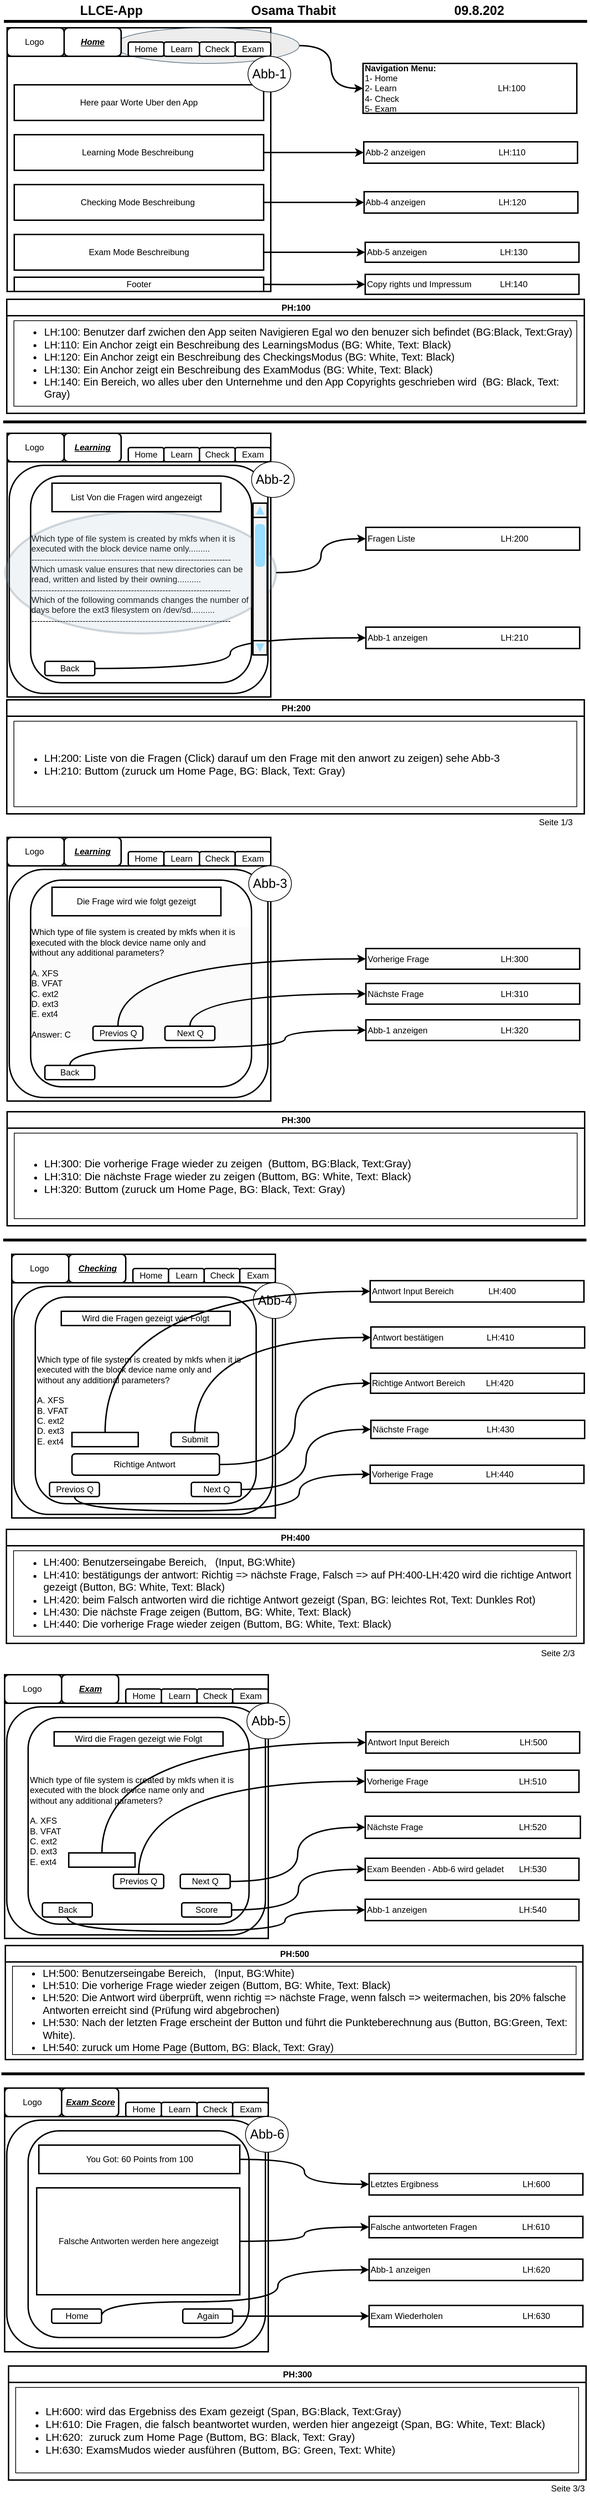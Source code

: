 <mxfile version="21.6.5" type="device">
  <diagram name="Seite-1" id="0v2_Iw37X2CMiyKo-XpN">
    <mxGraphModel dx="1434" dy="836" grid="1" gridSize="10" guides="1" tooltips="1" connect="1" arrows="1" fold="1" page="1" pageScale="1" pageWidth="827" pageHeight="1169" background="none" math="0" shadow="0">
      <root>
        <mxCell id="0" />
        <mxCell id="1" parent="0" />
        <mxCell id="Q3Zbxkz9EoXDm6ykK3lm-2" value="" style="rounded=0;whiteSpace=wrap;html=1;strokeWidth=2;" parent="1" vertex="1">
          <mxGeometry x="10" y="79" width="370" height="330" as="geometry" />
        </mxCell>
        <mxCell id="Q3Zbxkz9EoXDm6ykK3lm-6" value="" style="rounded=0;whiteSpace=wrap;html=1;strokeWidth=2;" parent="1" vertex="1">
          <mxGeometry x="10" y="39" width="370" height="40" as="geometry" />
        </mxCell>
        <mxCell id="PFTJOv71Yut8sTY_J52p-10" style="edgeStyle=orthogonalEdgeStyle;orthogonalLoop=1;jettySize=auto;html=1;exitX=1;exitY=0.5;exitDx=0;exitDy=0;entryX=0;entryY=0.5;entryDx=0;entryDy=0;strokeWidth=2;curved=1;" parent="1" source="PFTJOv71Yut8sTY_J52p-8" target="Q3Zbxkz9EoXDm6ykK3lm-27" edge="1">
          <mxGeometry relative="1" as="geometry" />
        </mxCell>
        <mxCell id="PFTJOv71Yut8sTY_J52p-8" value="" style="ellipse;whiteSpace=wrap;html=1;fillColor=#E6E6E6;strokeColor=#23445d;opacity=70;" parent="1" vertex="1">
          <mxGeometry x="160" y="39" width="260" height="50" as="geometry" />
        </mxCell>
        <mxCell id="Q3Zbxkz9EoXDm6ykK3lm-9" value="Check" style="rounded=1;whiteSpace=wrap;html=1;strokeWidth=2;" parent="1" vertex="1">
          <mxGeometry x="280" y="59" width="50" height="20" as="geometry" />
        </mxCell>
        <mxCell id="Q3Zbxkz9EoXDm6ykK3lm-10" value="Learn" style="rounded=1;whiteSpace=wrap;html=1;strokeWidth=2;" parent="1" vertex="1">
          <mxGeometry x="230" y="59" width="50" height="20" as="geometry" />
        </mxCell>
        <mxCell id="Q3Zbxkz9EoXDm6ykK3lm-11" value="Home" style="rounded=1;whiteSpace=wrap;html=1;strokeWidth=2;" parent="1" vertex="1">
          <mxGeometry x="180" y="59" width="50" height="20" as="geometry" />
        </mxCell>
        <mxCell id="Q3Zbxkz9EoXDm6ykK3lm-14" value="Exam" style="rounded=1;whiteSpace=wrap;html=1;strokeWidth=2;" parent="1" vertex="1">
          <mxGeometry x="330" y="59" width="50" height="20" as="geometry" />
        </mxCell>
        <mxCell id="Q3Zbxkz9EoXDm6ykK3lm-16" value="Logo&amp;nbsp;" style="rounded=1;whiteSpace=wrap;html=1;strokeWidth=2;" parent="1" vertex="1">
          <mxGeometry x="10" y="39" width="80" height="40" as="geometry" />
        </mxCell>
        <mxCell id="Q3Zbxkz9EoXDm6ykK3lm-17" value="Here paar Worte Uber den App" style="rounded=0;whiteSpace=wrap;html=1;strokeWidth=2;" parent="1" vertex="1">
          <mxGeometry x="20" y="119" width="350" height="50" as="geometry" />
        </mxCell>
        <mxCell id="PFTJOv71Yut8sTY_J52p-11" style="edgeStyle=orthogonalEdgeStyle;orthogonalLoop=1;jettySize=auto;html=1;exitX=1;exitY=0.5;exitDx=0;exitDy=0;strokeWidth=2;curved=1;entryX=0;entryY=0.5;entryDx=0;entryDy=0;" parent="1" source="Q3Zbxkz9EoXDm6ykK3lm-18" target="PFTJOv71Yut8sTY_J52p-12" edge="1">
          <mxGeometry relative="1" as="geometry">
            <mxPoint x="520" y="214" as="targetPoint" />
          </mxGeometry>
        </mxCell>
        <mxCell id="Q3Zbxkz9EoXDm6ykK3lm-18" value="Learning Mode Beschreibung&amp;nbsp;" style="rounded=0;whiteSpace=wrap;html=1;strokeWidth=2;" parent="1" vertex="1">
          <mxGeometry x="20" y="189" width="350" height="50" as="geometry" />
        </mxCell>
        <mxCell id="lNMdoRvvm_BZRgemOljG-10" style="edgeStyle=orthogonalEdgeStyle;orthogonalLoop=1;jettySize=auto;html=1;exitX=1;exitY=0.5;exitDx=0;exitDy=0;entryX=0;entryY=0.5;entryDx=0;entryDy=0;curved=1;strokeWidth=2;" parent="1" source="Q3Zbxkz9EoXDm6ykK3lm-19" target="PFTJOv71Yut8sTY_J52p-14" edge="1">
          <mxGeometry relative="1" as="geometry" />
        </mxCell>
        <mxCell id="Q3Zbxkz9EoXDm6ykK3lm-19" value="Checking Mode Beschreibung&amp;nbsp;" style="rounded=0;whiteSpace=wrap;html=1;strokeWidth=2;" parent="1" vertex="1">
          <mxGeometry x="20" y="259" width="350" height="50" as="geometry" />
        </mxCell>
        <mxCell id="lNMdoRvvm_BZRgemOljG-1" style="edgeStyle=orthogonalEdgeStyle;orthogonalLoop=1;jettySize=auto;html=1;exitX=1;exitY=0.5;exitDx=0;exitDy=0;entryX=0;entryY=0.5;entryDx=0;entryDy=0;strokeWidth=2;curved=1;" parent="1" source="Q3Zbxkz9EoXDm6ykK3lm-20" target="PFTJOv71Yut8sTY_J52p-16" edge="1">
          <mxGeometry relative="1" as="geometry" />
        </mxCell>
        <mxCell id="Q3Zbxkz9EoXDm6ykK3lm-20" value="Exam Mode Beschreibung" style="rounded=0;whiteSpace=wrap;html=1;strokeWidth=2;" parent="1" vertex="1">
          <mxGeometry x="20" y="329" width="350" height="50" as="geometry" />
        </mxCell>
        <mxCell id="Q3Zbxkz9EoXDm6ykK3lm-27" value="&lt;b&gt;Navigation Menu:&lt;br&gt;&lt;/b&gt;1- Home&lt;br&gt;2- Learn&lt;span style=&quot;white-space: pre;&quot;&gt;&#x9;&lt;/span&gt;&lt;span style=&quot;white-space: pre;&quot;&gt;&#x9;&lt;/span&gt;&lt;span style=&quot;white-space: pre;&quot;&gt;&#x9;&lt;/span&gt;&lt;span style=&quot;white-space: pre;&quot;&gt;&#x9;&lt;/span&gt;&lt;span style=&quot;white-space: pre;&quot;&gt;&#x9;&lt;span style=&quot;white-space: pre;&quot;&gt;&#x9;&lt;/span&gt;&lt;/span&gt;LH:100&lt;br&gt;4- Check&lt;br&gt;5- Exam&amp;nbsp; &amp;nbsp;" style="rounded=0;whiteSpace=wrap;html=1;strokeWidth=2;align=left;" parent="1" vertex="1">
          <mxGeometry x="509.5" y="89" width="300" height="70" as="geometry" />
        </mxCell>
        <mxCell id="Q3Zbxkz9EoXDm6ykK3lm-31" value="" style="rounded=0;whiteSpace=wrap;html=1;strokeWidth=2;" parent="1" vertex="1">
          <mxGeometry x="10" y="648" width="370" height="330" as="geometry" />
        </mxCell>
        <mxCell id="Q3Zbxkz9EoXDm6ykK3lm-32" value="" style="rounded=0;whiteSpace=wrap;html=1;strokeWidth=2;" parent="1" vertex="1">
          <mxGeometry x="10" y="608" width="370" height="40" as="geometry" />
        </mxCell>
        <mxCell id="Q3Zbxkz9EoXDm6ykK3lm-33" value="Check" style="rounded=1;whiteSpace=wrap;html=1;strokeWidth=2;" parent="1" vertex="1">
          <mxGeometry x="280" y="628" width="50" height="20" as="geometry" />
        </mxCell>
        <mxCell id="Q3Zbxkz9EoXDm6ykK3lm-34" value="Learn" style="rounded=1;whiteSpace=wrap;html=1;strokeWidth=2;" parent="1" vertex="1">
          <mxGeometry x="230" y="628" width="50" height="20" as="geometry" />
        </mxCell>
        <mxCell id="Q3Zbxkz9EoXDm6ykK3lm-35" value="Home" style="rounded=1;whiteSpace=wrap;html=1;strokeWidth=2;" parent="1" vertex="1">
          <mxGeometry x="180" y="628" width="50" height="20" as="geometry" />
        </mxCell>
        <mxCell id="Q3Zbxkz9EoXDm6ykK3lm-36" value="Exam" style="rounded=1;whiteSpace=wrap;html=1;strokeWidth=2;" parent="1" vertex="1">
          <mxGeometry x="330" y="628" width="50" height="20" as="geometry" />
        </mxCell>
        <mxCell id="Q3Zbxkz9EoXDm6ykK3lm-37" value="Logo&amp;nbsp;" style="rounded=1;whiteSpace=wrap;html=1;strokeWidth=2;" parent="1" vertex="1">
          <mxGeometry x="10" y="608" width="80" height="40" as="geometry" />
        </mxCell>
        <mxCell id="Q3Zbxkz9EoXDm6ykK3lm-46" value="&lt;b&gt;&lt;i&gt;&lt;u&gt;Learning&lt;/u&gt;&lt;/i&gt;&lt;/b&gt;" style="rounded=1;whiteSpace=wrap;html=1;strokeWidth=2;" parent="1" vertex="1">
          <mxGeometry x="90" y="608" width="80" height="40" as="geometry" />
        </mxCell>
        <mxCell id="Q3Zbxkz9EoXDm6ykK3lm-47" value="&lt;b&gt;&lt;i&gt;&lt;u&gt;Home&lt;/u&gt;&lt;/i&gt;&lt;/b&gt;" style="rounded=1;whiteSpace=wrap;html=1;strokeWidth=2;" parent="1" vertex="1">
          <mxGeometry x="90" y="39" width="80" height="40" as="geometry" />
        </mxCell>
        <mxCell id="Q3Zbxkz9EoXDm6ykK3lm-49" value="" style="rounded=1;whiteSpace=wrap;html=1;strokeWidth=2;" parent="1" vertex="1">
          <mxGeometry x="13" y="653" width="363" height="320" as="geometry" />
        </mxCell>
        <mxCell id="Q3Zbxkz9EoXDm6ykK3lm-50" value="&lt;div style=&quot;border-color: var(--border-color); text-align: left;&quot;&gt;Which type of file system is created by mkfs when it is executed with the block device name only.........&lt;/div&gt;&lt;div style=&quot;border-color: var(--border-color); text-align: left;&quot;&gt;&lt;span style=&quot;background-color: initial;&quot;&gt;----------------------------------------------------------------------&lt;/span&gt;&lt;br&gt;&lt;/div&gt;&lt;div style=&quot;border-color: var(--border-color); text-align: left;&quot;&gt;&lt;div style=&quot;border-color: var(--border-color);&quot;&gt;Which umask value ensures that new directories can be read, written and listed by their owning..........&lt;/div&gt;&lt;div style=&quot;border-color: var(--border-color);&quot;&gt;----------------------------------------------------------------------&lt;/div&gt;&lt;div style=&quot;border-color: var(--border-color);&quot;&gt;&lt;div style=&quot;border-color: var(--border-color);&quot;&gt;Which of the following commands changes the number of days before the ext3 filesystem on /dev/sd..........&lt;/div&gt;&lt;div style=&quot;border-color: var(--border-color);&quot;&gt;----------------------------------------------------------------------&lt;/div&gt;&lt;/div&gt;&lt;/div&gt;" style="rounded=1;whiteSpace=wrap;html=1;strokeWidth=2;" parent="1" vertex="1">
          <mxGeometry x="43" y="668" width="310" height="290" as="geometry" />
        </mxCell>
        <mxCell id="lNMdoRvvm_BZRgemOljG-2" style="edgeStyle=orthogonalEdgeStyle;orthogonalLoop=1;jettySize=auto;html=1;exitX=1;exitY=0.5;exitDx=0;exitDy=0;curved=1;strokeWidth=2;" parent="1" source="PFTJOv71Yut8sTY_J52p-22" target="PFTJOv71Yut8sTY_J52p-24" edge="1">
          <mxGeometry relative="1" as="geometry" />
        </mxCell>
        <mxCell id="PFTJOv71Yut8sTY_J52p-22" value="" style="ellipse;whiteSpace=wrap;html=1;fillColor=#bac8d3;fillStyle=auto;gradientDirection=north;strokeColor=#23445d;opacity=20;strokeWidth=3;" parent="1" vertex="1">
          <mxGeometry x="7.5" y="718" width="380" height="171" as="geometry" />
        </mxCell>
        <mxCell id="GgZ_7fkTb1P1Hh2iTMAr-96" style="edgeStyle=orthogonalEdgeStyle;orthogonalLoop=1;jettySize=auto;html=1;exitX=1;exitY=0.5;exitDx=0;exitDy=0;entryX=0;entryY=0.5;entryDx=0;entryDy=0;strokeWidth=2;curved=1;" edge="1" parent="1" source="Q3Zbxkz9EoXDm6ykK3lm-51" target="PFTJOv71Yut8sTY_J52p-20">
          <mxGeometry relative="1" as="geometry" />
        </mxCell>
        <mxCell id="Q3Zbxkz9EoXDm6ykK3lm-51" value="Back" style="rounded=1;whiteSpace=wrap;html=1;strokeWidth=2;" parent="1" vertex="1">
          <mxGeometry x="63" y="928" width="70" height="20" as="geometry" />
        </mxCell>
        <mxCell id="Q3Zbxkz9EoXDm6ykK3lm-55" value="Richtige Antwort Bereich&lt;span style=&quot;white-space: pre;&quot;&gt;&#x9;&lt;span style=&quot;white-space: pre;&quot;&gt;&#x9;&lt;/span&gt;&lt;/span&gt;LH:420" style="rounded=0;whiteSpace=wrap;html=1;strokeWidth=2;align=left;" parent="1" vertex="1">
          <mxGeometry x="520" y="1927" width="300" height="28" as="geometry" />
        </mxCell>
        <mxCell id="Q3Zbxkz9EoXDm6ykK3lm-73" value="" style="rounded=0;whiteSpace=wrap;html=1;strokeWidth=2;" parent="1" vertex="1">
          <mxGeometry x="16.5" y="1800" width="370" height="330" as="geometry" />
        </mxCell>
        <mxCell id="Q3Zbxkz9EoXDm6ykK3lm-74" value="" style="rounded=0;whiteSpace=wrap;html=1;strokeWidth=2;" parent="1" vertex="1">
          <mxGeometry x="16.5" y="1760" width="370" height="40" as="geometry" />
        </mxCell>
        <mxCell id="Q3Zbxkz9EoXDm6ykK3lm-75" value="Check" style="rounded=1;whiteSpace=wrap;html=1;strokeWidth=2;" parent="1" vertex="1">
          <mxGeometry x="286.5" y="1780" width="50" height="20" as="geometry" />
        </mxCell>
        <mxCell id="Q3Zbxkz9EoXDm6ykK3lm-76" value="Learn" style="rounded=1;whiteSpace=wrap;html=1;strokeWidth=2;" parent="1" vertex="1">
          <mxGeometry x="236.5" y="1780" width="50" height="20" as="geometry" />
        </mxCell>
        <mxCell id="Q3Zbxkz9EoXDm6ykK3lm-77" value="Home" style="rounded=1;whiteSpace=wrap;html=1;strokeWidth=2;" parent="1" vertex="1">
          <mxGeometry x="186.5" y="1780" width="50" height="20" as="geometry" />
        </mxCell>
        <mxCell id="Q3Zbxkz9EoXDm6ykK3lm-78" value="Exam" style="rounded=1;whiteSpace=wrap;html=1;strokeWidth=2;" parent="1" vertex="1">
          <mxGeometry x="336.5" y="1780" width="50" height="20" as="geometry" />
        </mxCell>
        <mxCell id="Q3Zbxkz9EoXDm6ykK3lm-79" value="Logo&amp;nbsp;" style="rounded=1;whiteSpace=wrap;html=1;strokeWidth=2;" parent="1" vertex="1">
          <mxGeometry x="16.5" y="1760" width="80" height="40" as="geometry" />
        </mxCell>
        <mxCell id="Q3Zbxkz9EoXDm6ykK3lm-80" value="&lt;b&gt;&lt;i&gt;&lt;u&gt;Checking&lt;/u&gt;&lt;/i&gt;&lt;/b&gt;" style="rounded=1;whiteSpace=wrap;html=1;strokeWidth=2;" parent="1" vertex="1">
          <mxGeometry x="96.5" y="1760" width="80" height="40" as="geometry" />
        </mxCell>
        <mxCell id="Q3Zbxkz9EoXDm6ykK3lm-81" value="" style="rounded=1;whiteSpace=wrap;html=1;strokeWidth=2;" parent="1" vertex="1">
          <mxGeometry x="19.5" y="1805" width="363" height="320" as="geometry" />
        </mxCell>
        <mxCell id="Q3Zbxkz9EoXDm6ykK3lm-82" value="&lt;div&gt;Which type of file system is created by mkfs when it is executed with the block device name only and&lt;/div&gt;&lt;div&gt;without any additional parameters?&lt;/div&gt;&lt;div&gt;&lt;br&gt;&lt;/div&gt;&lt;div&gt;A. XFS&lt;/div&gt;&lt;div&gt;B. VFAT&lt;/div&gt;&lt;div&gt;C. ext2&lt;/div&gt;&lt;div&gt;D. ext3&lt;/div&gt;&lt;div&gt;E. ext4&lt;/div&gt;" style="rounded=1;whiteSpace=wrap;html=1;align=left;strokeWidth=2;" parent="1" vertex="1">
          <mxGeometry x="49.5" y="1820" width="310" height="290" as="geometry" />
        </mxCell>
        <mxCell id="Q3Zbxkz9EoXDm6ykK3lm-83" value="Previos Q" style="rounded=1;whiteSpace=wrap;html=1;strokeWidth=2;" parent="1" vertex="1">
          <mxGeometry x="69.5" y="2080" width="70" height="20" as="geometry" />
        </mxCell>
        <mxCell id="PFTJOv71Yut8sTY_J52p-53" style="edgeStyle=orthogonalEdgeStyle;orthogonalLoop=1;jettySize=auto;html=1;exitX=1;exitY=0.5;exitDx=0;exitDy=0;entryX=0;entryY=0.5;entryDx=0;entryDy=0;strokeWidth=2;curved=1;" parent="1" source="Q3Zbxkz9EoXDm6ykK3lm-85" target="PFTJOv71Yut8sTY_J52p-52" edge="1">
          <mxGeometry relative="1" as="geometry" />
        </mxCell>
        <mxCell id="Q3Zbxkz9EoXDm6ykK3lm-85" value="Next Q" style="rounded=1;whiteSpace=wrap;html=1;strokeWidth=2;" parent="1" vertex="1">
          <mxGeometry x="268.5" y="2080" width="70" height="20" as="geometry" />
        </mxCell>
        <mxCell id="Q3Zbxkz9EoXDm6ykK3lm-86" value="Wird die Fragen gezeigt wie Folgt" style="rounded=0;whiteSpace=wrap;html=1;strokeWidth=2;" parent="1" vertex="1">
          <mxGeometry x="86" y="1840" width="237" height="20" as="geometry" />
        </mxCell>
        <mxCell id="GgZ_7fkTb1P1Hh2iTMAr-76" style="edgeStyle=orthogonalEdgeStyle;orthogonalLoop=1;jettySize=auto;html=1;exitX=0.5;exitY=0;exitDx=0;exitDy=0;entryX=0;entryY=0.5;entryDx=0;entryDy=0;curved=1;strokeWidth=2;" edge="1" parent="1" source="Q3Zbxkz9EoXDm6ykK3lm-88" target="PFTJOv71Yut8sTY_J52p-49">
          <mxGeometry relative="1" as="geometry" />
        </mxCell>
        <mxCell id="Q3Zbxkz9EoXDm6ykK3lm-88" value="Submit" style="rounded=1;whiteSpace=wrap;html=1;strokeWidth=2;" parent="1" vertex="1">
          <mxGeometry x="240" y="2010" width="66.5" height="20" as="geometry" />
        </mxCell>
        <mxCell id="Q3Zbxkz9EoXDm6ykK3lm-92" value="List Von die Fragen wird angezeigt" style="rounded=0;whiteSpace=wrap;html=1;strokeWidth=2;" parent="1" vertex="1">
          <mxGeometry x="73" y="678" width="237" height="40" as="geometry" />
        </mxCell>
        <mxCell id="Q3Zbxkz9EoXDm6ykK3lm-105" value="" style="rounded=0;whiteSpace=wrap;html=1;strokeWidth=2;" parent="1" vertex="1">
          <mxGeometry x="6.5" y="2390" width="370" height="330" as="geometry" />
        </mxCell>
        <mxCell id="Q3Zbxkz9EoXDm6ykK3lm-106" value="" style="rounded=0;whiteSpace=wrap;html=1;strokeWidth=2;" parent="1" vertex="1">
          <mxGeometry x="6.5" y="2350" width="370" height="40" as="geometry" />
        </mxCell>
        <mxCell id="Q3Zbxkz9EoXDm6ykK3lm-107" value="Check" style="rounded=1;whiteSpace=wrap;html=1;strokeWidth=2;" parent="1" vertex="1">
          <mxGeometry x="276.5" y="2370" width="50" height="20" as="geometry" />
        </mxCell>
        <mxCell id="Q3Zbxkz9EoXDm6ykK3lm-108" value="Learn" style="rounded=1;whiteSpace=wrap;html=1;strokeWidth=2;" parent="1" vertex="1">
          <mxGeometry x="226.5" y="2370" width="50" height="20" as="geometry" />
        </mxCell>
        <mxCell id="Q3Zbxkz9EoXDm6ykK3lm-109" value="Home" style="rounded=1;whiteSpace=wrap;html=1;strokeWidth=2;" parent="1" vertex="1">
          <mxGeometry x="176.5" y="2370" width="50" height="20" as="geometry" />
        </mxCell>
        <mxCell id="Q3Zbxkz9EoXDm6ykK3lm-110" value="Exam" style="rounded=1;whiteSpace=wrap;html=1;strokeWidth=2;" parent="1" vertex="1">
          <mxGeometry x="326.5" y="2370" width="50" height="20" as="geometry" />
        </mxCell>
        <mxCell id="Q3Zbxkz9EoXDm6ykK3lm-111" value="Logo&amp;nbsp;" style="rounded=1;whiteSpace=wrap;html=1;strokeWidth=2;" parent="1" vertex="1">
          <mxGeometry x="6.5" y="2350" width="80" height="40" as="geometry" />
        </mxCell>
        <mxCell id="Q3Zbxkz9EoXDm6ykK3lm-112" value="&lt;b&gt;&lt;i&gt;&lt;u&gt;Exam&lt;/u&gt;&lt;/i&gt;&lt;/b&gt;" style="rounded=1;whiteSpace=wrap;html=1;strokeWidth=2;" parent="1" vertex="1">
          <mxGeometry x="86.5" y="2350" width="80" height="40" as="geometry" />
        </mxCell>
        <mxCell id="Q3Zbxkz9EoXDm6ykK3lm-113" value="" style="rounded=1;whiteSpace=wrap;html=1;strokeWidth=2;" parent="1" vertex="1">
          <mxGeometry x="9.5" y="2395" width="363" height="320" as="geometry" />
        </mxCell>
        <mxCell id="Q3Zbxkz9EoXDm6ykK3lm-114" value="&lt;div&gt;Which type of file system is created by mkfs when it is executed with the block device name only and&lt;/div&gt;&lt;div&gt;without any additional parameters?&lt;/div&gt;&lt;div&gt;&lt;br&gt;&lt;/div&gt;&lt;div&gt;A. XFS&lt;/div&gt;&lt;div&gt;B. VFAT&lt;/div&gt;&lt;div&gt;C. ext2&lt;/div&gt;&lt;div&gt;D. ext3&lt;/div&gt;&lt;div&gt;E. ext4&lt;/div&gt;" style="rounded=1;whiteSpace=wrap;html=1;align=left;strokeWidth=2;" parent="1" vertex="1">
          <mxGeometry x="39.5" y="2410" width="310" height="290" as="geometry" />
        </mxCell>
        <mxCell id="GgZ_7fkTb1P1Hh2iTMAr-90" style="edgeStyle=orthogonalEdgeStyle;orthogonalLoop=1;jettySize=auto;html=1;exitX=0.5;exitY=1;exitDx=0;exitDy=0;entryX=0;entryY=0.5;entryDx=0;entryDy=0;strokeWidth=2;curved=1;" edge="1" parent="1" source="Q3Zbxkz9EoXDm6ykK3lm-115" target="PFTJOv71Yut8sTY_J52p-57">
          <mxGeometry relative="1" as="geometry">
            <Array as="points">
              <mxPoint x="95" y="2710" />
              <mxPoint x="400" y="2710" />
              <mxPoint x="400" y="2680" />
            </Array>
          </mxGeometry>
        </mxCell>
        <mxCell id="Q3Zbxkz9EoXDm6ykK3lm-115" value="Back" style="rounded=1;whiteSpace=wrap;html=1;strokeWidth=2;" parent="1" vertex="1">
          <mxGeometry x="59.5" y="2670" width="70" height="20" as="geometry" />
        </mxCell>
        <mxCell id="PFTJOv71Yut8sTY_J52p-54" style="edgeStyle=orthogonalEdgeStyle;orthogonalLoop=1;jettySize=auto;html=1;entryX=0;entryY=0.5;entryDx=0;entryDy=0;strokeWidth=2;curved=1;" parent="1" source="Q3Zbxkz9EoXDm6ykK3lm-116" target="Q3Zbxkz9EoXDm6ykK3lm-138" edge="1">
          <mxGeometry relative="1" as="geometry" />
        </mxCell>
        <mxCell id="Q3Zbxkz9EoXDm6ykK3lm-116" value="Score" style="rounded=1;whiteSpace=wrap;html=1;strokeWidth=2;" parent="1" vertex="1">
          <mxGeometry x="255" y="2670" width="70" height="20" as="geometry" />
        </mxCell>
        <mxCell id="Q3Zbxkz9EoXDm6ykK3lm-117" value="Wird die Fragen gezeigt wie Folgt" style="rounded=0;whiteSpace=wrap;html=1;strokeWidth=2;" parent="1" vertex="1">
          <mxGeometry x="76" y="2430" width="237" height="20" as="geometry" />
        </mxCell>
        <mxCell id="PFTJOv71Yut8sTY_J52p-55" style="edgeStyle=orthogonalEdgeStyle;orthogonalLoop=1;jettySize=auto;html=1;exitX=1;exitY=0.5;exitDx=0;exitDy=0;entryX=0;entryY=0.5;entryDx=0;entryDy=0;strokeWidth=2;curved=1;" parent="1" source="Q3Zbxkz9EoXDm6ykK3lm-118" target="Q3Zbxkz9EoXDm6ykK3lm-136" edge="1">
          <mxGeometry relative="1" as="geometry" />
        </mxCell>
        <mxCell id="Q3Zbxkz9EoXDm6ykK3lm-118" value="Next Q" style="rounded=1;whiteSpace=wrap;html=1;strokeWidth=2;" parent="1" vertex="1">
          <mxGeometry x="253" y="2630" width="70" height="20" as="geometry" />
        </mxCell>
        <mxCell id="PFTJOv71Yut8sTY_J52p-51" style="edgeStyle=orthogonalEdgeStyle;orthogonalLoop=1;jettySize=auto;html=1;exitX=1;exitY=0.5;exitDx=0;exitDy=0;entryX=0;entryY=0.5;entryDx=0;entryDy=0;strokeWidth=2;curved=1;" parent="1" source="Q3Zbxkz9EoXDm6ykK3lm-126" target="Q3Zbxkz9EoXDm6ykK3lm-55" edge="1">
          <mxGeometry relative="1" as="geometry">
            <Array as="points" />
          </mxGeometry>
        </mxCell>
        <mxCell id="Q3Zbxkz9EoXDm6ykK3lm-126" value="Richtige Antwort&amp;nbsp;" style="rounded=1;whiteSpace=wrap;html=1;strokeWidth=2;" parent="1" vertex="1">
          <mxGeometry x="101" y="2040" width="207" height="30" as="geometry" />
        </mxCell>
        <mxCell id="Q3Zbxkz9EoXDm6ykK3lm-128" value="Footer" style="rounded=0;whiteSpace=wrap;html=1;strokeWidth=2;" parent="1" vertex="1">
          <mxGeometry x="20" y="389" width="350" height="20" as="geometry" />
        </mxCell>
        <mxCell id="Q3Zbxkz9EoXDm6ykK3lm-136" value="Nächste Frage&lt;span style=&quot;white-space: pre;&quot;&gt;&#x9;&lt;/span&gt;&lt;span style=&quot;white-space: pre;&quot;&gt;&#x9;&lt;/span&gt;&lt;span style=&quot;white-space: pre;&quot;&gt;&#x9;&lt;/span&gt;&lt;span style=&quot;white-space: pre;&quot;&gt;&#x9;&lt;span style=&quot;white-space: pre;&quot;&gt;&#x9;&lt;/span&gt;&lt;/span&gt;LH:520" style="rounded=0;whiteSpace=wrap;html=1;strokeWidth=2;align=left;fontSize=12;" parent="1" vertex="1">
          <mxGeometry x="512.5" y="2548.5" width="302" height="31" as="geometry" />
        </mxCell>
        <mxCell id="Q3Zbxkz9EoXDm6ykK3lm-138" value="Exam Beenden - Abb-6 wird geladet &lt;span style=&quot;white-space: pre;&quot;&gt;&#x9;&lt;/span&gt;LH:530" style="rounded=0;whiteSpace=wrap;html=1;strokeWidth=2;align=left;fontSize=12;" parent="1" vertex="1">
          <mxGeometry x="512.5" y="2607.5" width="300" height="31" as="geometry" />
        </mxCell>
        <mxCell id="Q3Zbxkz9EoXDm6ykK3lm-139" value="" style="rounded=0;whiteSpace=wrap;html=1;strokeWidth=2;" parent="1" vertex="1">
          <mxGeometry x="6.5" y="2970" width="370" height="330" as="geometry" />
        </mxCell>
        <mxCell id="Q3Zbxkz9EoXDm6ykK3lm-140" value="" style="rounded=0;whiteSpace=wrap;html=1;strokeWidth=2;" parent="1" vertex="1">
          <mxGeometry x="6.5" y="2930" width="370" height="40" as="geometry" />
        </mxCell>
        <mxCell id="Q3Zbxkz9EoXDm6ykK3lm-141" value="Check" style="rounded=1;whiteSpace=wrap;html=1;strokeWidth=2;" parent="1" vertex="1">
          <mxGeometry x="276.5" y="2950" width="50" height="20" as="geometry" />
        </mxCell>
        <mxCell id="Q3Zbxkz9EoXDm6ykK3lm-142" value="Learn" style="rounded=1;whiteSpace=wrap;html=1;strokeWidth=2;" parent="1" vertex="1">
          <mxGeometry x="226.5" y="2950" width="50" height="20" as="geometry" />
        </mxCell>
        <mxCell id="Q3Zbxkz9EoXDm6ykK3lm-143" value="Home" style="rounded=1;whiteSpace=wrap;html=1;strokeWidth=2;" parent="1" vertex="1">
          <mxGeometry x="176.5" y="2950" width="50" height="20" as="geometry" />
        </mxCell>
        <mxCell id="Q3Zbxkz9EoXDm6ykK3lm-144" value="Exam" style="rounded=1;whiteSpace=wrap;html=1;strokeWidth=2;" parent="1" vertex="1">
          <mxGeometry x="326.5" y="2950" width="50" height="20" as="geometry" />
        </mxCell>
        <mxCell id="Q3Zbxkz9EoXDm6ykK3lm-145" value="Logo&amp;nbsp;" style="rounded=1;whiteSpace=wrap;html=1;strokeWidth=2;" parent="1" vertex="1">
          <mxGeometry x="6.5" y="2930" width="80" height="40" as="geometry" />
        </mxCell>
        <mxCell id="Q3Zbxkz9EoXDm6ykK3lm-146" value="&lt;b&gt;&lt;i&gt;&lt;u&gt;Exam Score&lt;/u&gt;&lt;/i&gt;&lt;/b&gt;" style="rounded=1;whiteSpace=wrap;html=1;strokeWidth=2;" parent="1" vertex="1">
          <mxGeometry x="86.5" y="2930" width="80" height="40" as="geometry" />
        </mxCell>
        <mxCell id="Q3Zbxkz9EoXDm6ykK3lm-147" value="" style="rounded=1;whiteSpace=wrap;html=1;strokeWidth=2;" parent="1" vertex="1">
          <mxGeometry x="9.5" y="2975" width="363" height="320" as="geometry" />
        </mxCell>
        <mxCell id="Q3Zbxkz9EoXDm6ykK3lm-148" value="" style="rounded=1;whiteSpace=wrap;html=1;align=left;strokeWidth=2;" parent="1" vertex="1">
          <mxGeometry x="39.5" y="2990" width="310" height="290" as="geometry" />
        </mxCell>
        <mxCell id="GgZ_7fkTb1P1Hh2iTMAr-94" style="edgeStyle=orthogonalEdgeStyle;orthogonalLoop=1;jettySize=auto;html=1;exitX=1;exitY=0.5;exitDx=0;exitDy=0;entryX=0;entryY=0.5;entryDx=0;entryDy=0;fontSize=12;curved=1;strokeWidth=2;" edge="1" parent="1" source="Q3Zbxkz9EoXDm6ykK3lm-159" target="GgZ_7fkTb1P1Hh2iTMAr-93">
          <mxGeometry relative="1" as="geometry" />
        </mxCell>
        <mxCell id="Q3Zbxkz9EoXDm6ykK3lm-159" value="You Got: 60 Points from 100" style="rounded=0;whiteSpace=wrap;html=1;strokeWidth=2;" parent="1" vertex="1">
          <mxGeometry x="54.5" y="3010" width="282" height="40" as="geometry" />
        </mxCell>
        <mxCell id="GgZ_7fkTb1P1Hh2iTMAr-95" style="edgeStyle=orthogonalEdgeStyle;orthogonalLoop=1;jettySize=auto;html=1;exitX=1;exitY=0.5;exitDx=0;exitDy=0;entryX=0;entryY=0.5;entryDx=0;entryDy=0;strokeWidth=2;curved=1;" edge="1" parent="1" source="Q3Zbxkz9EoXDm6ykK3lm-160" target="GgZ_7fkTb1P1Hh2iTMAr-92">
          <mxGeometry relative="1" as="geometry" />
        </mxCell>
        <mxCell id="Q3Zbxkz9EoXDm6ykK3lm-160" value="Falsche Antworten werden here angezeigt" style="rounded=0;whiteSpace=wrap;html=1;strokeWidth=2;" parent="1" vertex="1">
          <mxGeometry x="51.5" y="3070" width="285" height="150" as="geometry" />
        </mxCell>
        <mxCell id="Q3Zbxkz9EoXDm6ykK3lm-161" style="edgeStyle=orthogonalEdgeStyle;rounded=0;orthogonalLoop=1;jettySize=auto;html=1;exitX=0.5;exitY=1;exitDx=0;exitDy=0;strokeWidth=2;" parent="1" source="Q3Zbxkz9EoXDm6ykK3lm-160" target="Q3Zbxkz9EoXDm6ykK3lm-160" edge="1">
          <mxGeometry relative="1" as="geometry" />
        </mxCell>
        <mxCell id="PFTJOv71Yut8sTY_J52p-65" style="edgeStyle=orthogonalEdgeStyle;orthogonalLoop=1;jettySize=auto;html=1;exitX=1;exitY=0.5;exitDx=0;exitDy=0;entryX=0;entryY=0.5;entryDx=0;entryDy=0;endSize=6;strokeWidth=2;curved=1;" parent="1" source="Q3Zbxkz9EoXDm6ykK3lm-162" target="PFTJOv71Yut8sTY_J52p-61" edge="1">
          <mxGeometry relative="1" as="geometry" />
        </mxCell>
        <mxCell id="Q3Zbxkz9EoXDm6ykK3lm-162" value="Again" style="rounded=1;whiteSpace=wrap;html=1;strokeWidth=2;" parent="1" vertex="1">
          <mxGeometry x="256.5" y="3240" width="70" height="20" as="geometry" />
        </mxCell>
        <mxCell id="GgZ_7fkTb1P1Hh2iTMAr-97" style="edgeStyle=orthogonalEdgeStyle;orthogonalLoop=1;jettySize=auto;html=1;exitX=1;exitY=0.5;exitDx=0;exitDy=0;entryX=0;entryY=0.5;entryDx=0;entryDy=0;strokeWidth=2;curved=1;" edge="1" parent="1" source="Q3Zbxkz9EoXDm6ykK3lm-163" target="PFTJOv71Yut8sTY_J52p-60">
          <mxGeometry relative="1" as="geometry">
            <Array as="points">
              <mxPoint x="143" y="3230" />
              <mxPoint x="390" y="3230" />
              <mxPoint x="390" y="3185" />
            </Array>
          </mxGeometry>
        </mxCell>
        <mxCell id="Q3Zbxkz9EoXDm6ykK3lm-163" value="Home" style="rounded=1;whiteSpace=wrap;html=1;strokeWidth=2;" parent="1" vertex="1">
          <mxGeometry x="72.5" y="3240" width="70" height="20" as="geometry" />
        </mxCell>
        <mxCell id="PFTJOv71Yut8sTY_J52p-1" value="&lt;font style=&quot;font-size: 18px;&quot;&gt;Abb-1&lt;/font&gt;" style="ellipse;whiteSpace=wrap;html=1;" parent="1" vertex="1">
          <mxGeometry x="348" y="79" width="60" height="50" as="geometry" />
        </mxCell>
        <mxCell id="PFTJOv71Yut8sTY_J52p-4" value="&lt;font style=&quot;font-size: 18px;&quot;&gt;Abb-2&lt;/font&gt;" style="ellipse;whiteSpace=wrap;html=1;" parent="1" vertex="1">
          <mxGeometry x="353" y="648" width="60" height="50" as="geometry" />
        </mxCell>
        <mxCell id="PFTJOv71Yut8sTY_J52p-5" value="&lt;font style=&quot;font-size: 18px;&quot;&gt;Abb-4&lt;/font&gt;" style="ellipse;whiteSpace=wrap;html=1;" parent="1" vertex="1">
          <mxGeometry x="355.5" y="1800" width="60" height="50" as="geometry" />
        </mxCell>
        <mxCell id="PFTJOv71Yut8sTY_J52p-6" value="&lt;font style=&quot;font-size: 18px;&quot;&gt;Abb-6&lt;/font&gt;" style="ellipse;whiteSpace=wrap;html=1;" parent="1" vertex="1">
          <mxGeometry x="344.5" y="2970" width="60" height="50" as="geometry" />
        </mxCell>
        <mxCell id="PFTJOv71Yut8sTY_J52p-7" value="&lt;font style=&quot;font-size: 18px;&quot;&gt;Abb-5&lt;/font&gt;" style="ellipse;whiteSpace=wrap;html=1;" parent="1" vertex="1">
          <mxGeometry x="346.5" y="2390" width="60" height="50" as="geometry" />
        </mxCell>
        <mxCell id="PFTJOv71Yut8sTY_J52p-12" value="Abb-2 anzeigen&lt;span style=&quot;white-space: pre;&quot;&gt;&#x9;&lt;/span&gt;&lt;span style=&quot;white-space: pre;&quot;&gt;&#x9;&lt;/span&gt;&lt;span style=&quot;white-space: pre;&quot;&gt;&#x9;&lt;span style=&quot;white-space: pre;&quot;&gt;&#x9;&lt;/span&gt;&lt;/span&gt;LH:110" style="rounded=0;whiteSpace=wrap;html=1;strokeWidth=2;align=left;" parent="1" vertex="1">
          <mxGeometry x="510.5" y="199" width="300" height="30" as="geometry" />
        </mxCell>
        <mxCell id="PFTJOv71Yut8sTY_J52p-14" value="Abb-4 anzeigen&lt;span style=&quot;white-space: pre;&quot;&gt;&#x9;&lt;/span&gt;&lt;span style=&quot;white-space: pre;&quot;&gt;&#x9;&lt;/span&gt;&lt;span style=&quot;white-space: pre;&quot;&gt;&#x9;&lt;span style=&quot;white-space: pre;&quot;&gt;&#x9;&lt;/span&gt;&lt;/span&gt;LH:120" style="rounded=0;whiteSpace=wrap;html=1;strokeWidth=2;align=left;" parent="1" vertex="1">
          <mxGeometry x="511" y="269" width="300" height="30" as="geometry" />
        </mxCell>
        <mxCell id="PFTJOv71Yut8sTY_J52p-16" value="Abb-5 anzeigen&lt;span style=&quot;white-space: pre;&quot;&gt;&#x9;&lt;/span&gt;&lt;span style=&quot;white-space: pre;&quot;&gt;&#x9;&lt;/span&gt;&lt;span style=&quot;white-space: pre;&quot;&gt;&#x9;&lt;span style=&quot;white-space: pre;&quot;&gt;&#x9;&lt;/span&gt;&lt;/span&gt;LH:130" style="rounded=0;whiteSpace=wrap;html=1;strokeWidth=2;align=left;" parent="1" vertex="1">
          <mxGeometry x="512.5" y="340" width="300" height="28" as="geometry" />
        </mxCell>
        <mxCell id="PFTJOv71Yut8sTY_J52p-20" value="Abb-1 anzeigen&lt;span style=&quot;white-space: pre;&quot;&gt;&#x9;&lt;/span&gt;&lt;span style=&quot;white-space: pre;&quot;&gt;&#x9;&lt;/span&gt;&lt;span style=&quot;white-space: pre;&quot;&gt;&#x9;&lt;/span&gt;&lt;span style=&quot;white-space: pre;&quot;&gt;&#x9;&lt;/span&gt;LH:210" style="rounded=0;whiteSpace=wrap;html=1;align=left;strokeWidth=2;" parent="1" vertex="1">
          <mxGeometry x="513.5" y="880" width="300" height="30" as="geometry" />
        </mxCell>
        <mxCell id="PFTJOv71Yut8sTY_J52p-24" value="Fragen Liste&lt;span style=&quot;white-space: pre;&quot;&gt;&#x9;&lt;/span&gt;&lt;span style=&quot;white-space: pre;&quot;&gt;&#x9;&lt;/span&gt;&lt;span style=&quot;white-space: pre;&quot;&gt;&#x9;&lt;/span&gt;&lt;span style=&quot;white-space: pre;&quot;&gt;&#x9;&lt;/span&gt;&lt;span style=&quot;white-space: pre;&quot;&gt;&#x9;&lt;/span&gt;LH:200&lt;span style=&quot;white-space: pre;&quot;&gt;&#x9;&lt;/span&gt;&lt;span style=&quot;white-space: pre;&quot;&gt;&#x9;&lt;/span&gt;&lt;span style=&quot;white-space: pre;&quot;&gt;&#x9;&lt;/span&gt;&amp;nbsp;" style="rounded=0;whiteSpace=wrap;html=1;align=left;strokeWidth=2;" parent="1" vertex="1">
          <mxGeometry x="513.5" y="740" width="300" height="32" as="geometry" />
        </mxCell>
        <mxCell id="PFTJOv71Yut8sTY_J52p-25" value="" style="rounded=0;whiteSpace=wrap;html=1;strokeWidth=2;" parent="1" vertex="1">
          <mxGeometry x="10" y="1215" width="370" height="330" as="geometry" />
        </mxCell>
        <mxCell id="PFTJOv71Yut8sTY_J52p-26" value="" style="rounded=0;whiteSpace=wrap;html=1;strokeWidth=2;" parent="1" vertex="1">
          <mxGeometry x="10" y="1175" width="370" height="40" as="geometry" />
        </mxCell>
        <mxCell id="PFTJOv71Yut8sTY_J52p-27" value="Check" style="rounded=1;whiteSpace=wrap;html=1;strokeWidth=2;" parent="1" vertex="1">
          <mxGeometry x="280" y="1195" width="50" height="20" as="geometry" />
        </mxCell>
        <mxCell id="PFTJOv71Yut8sTY_J52p-28" value="Learn" style="rounded=1;whiteSpace=wrap;html=1;strokeWidth=2;" parent="1" vertex="1">
          <mxGeometry x="230" y="1195" width="50" height="20" as="geometry" />
        </mxCell>
        <mxCell id="PFTJOv71Yut8sTY_J52p-29" value="Home" style="rounded=1;whiteSpace=wrap;html=1;strokeWidth=2;" parent="1" vertex="1">
          <mxGeometry x="180" y="1195" width="50" height="20" as="geometry" />
        </mxCell>
        <mxCell id="PFTJOv71Yut8sTY_J52p-30" value="Exam" style="rounded=1;whiteSpace=wrap;html=1;strokeWidth=2;" parent="1" vertex="1">
          <mxGeometry x="330" y="1195" width="50" height="20" as="geometry" />
        </mxCell>
        <mxCell id="PFTJOv71Yut8sTY_J52p-31" value="Logo&amp;nbsp;" style="rounded=1;whiteSpace=wrap;html=1;strokeWidth=2;" parent="1" vertex="1">
          <mxGeometry x="10" y="1175" width="80" height="40" as="geometry" />
        </mxCell>
        <mxCell id="PFTJOv71Yut8sTY_J52p-32" value="&lt;b&gt;&lt;i&gt;&lt;u&gt;Learning&lt;/u&gt;&lt;/i&gt;&lt;/b&gt;" style="rounded=1;whiteSpace=wrap;html=1;strokeWidth=2;" parent="1" vertex="1">
          <mxGeometry x="90" y="1175" width="80" height="40" as="geometry" />
        </mxCell>
        <mxCell id="PFTJOv71Yut8sTY_J52p-33" value="" style="rounded=1;whiteSpace=wrap;html=1;strokeWidth=2;" parent="1" vertex="1">
          <mxGeometry x="13" y="1220" width="363" height="320" as="geometry" />
        </mxCell>
        <mxCell id="PFTJOv71Yut8sTY_J52p-34" value="&lt;div style=&quot;border-color: var(--border-color); color: rgb(0, 0, 0); font-family: Helvetica; font-size: 12px; font-style: normal; font-variant-ligatures: normal; font-variant-caps: normal; font-weight: 400; letter-spacing: normal; orphans: 2; text-align: left; text-indent: 0px; text-transform: none; widows: 2; word-spacing: 0px; -webkit-text-stroke-width: 0px; background-color: rgb(251, 251, 251); text-decoration-thickness: initial; text-decoration-style: initial; text-decoration-color: initial;&quot;&gt;Which type of file system is created by mkfs when it is executed with the block device name only and&lt;/div&gt;&lt;div style=&quot;border-color: var(--border-color); color: rgb(0, 0, 0); font-family: Helvetica; font-size: 12px; font-style: normal; font-variant-ligatures: normal; font-variant-caps: normal; font-weight: 400; letter-spacing: normal; orphans: 2; text-align: left; text-indent: 0px; text-transform: none; widows: 2; word-spacing: 0px; -webkit-text-stroke-width: 0px; background-color: rgb(251, 251, 251); text-decoration-thickness: initial; text-decoration-style: initial; text-decoration-color: initial;&quot;&gt;without any additional parameters?&lt;/div&gt;&lt;div style=&quot;border-color: var(--border-color); color: rgb(0, 0, 0); font-family: Helvetica; font-size: 12px; font-style: normal; font-variant-ligatures: normal; font-variant-caps: normal; font-weight: 400; letter-spacing: normal; orphans: 2; text-align: left; text-indent: 0px; text-transform: none; widows: 2; word-spacing: 0px; -webkit-text-stroke-width: 0px; background-color: rgb(251, 251, 251); text-decoration-thickness: initial; text-decoration-style: initial; text-decoration-color: initial;&quot;&gt;&lt;br style=&quot;border-color: var(--border-color);&quot;&gt;&lt;/div&gt;&lt;div style=&quot;border-color: var(--border-color); color: rgb(0, 0, 0); font-family: Helvetica; font-size: 12px; font-style: normal; font-variant-ligatures: normal; font-variant-caps: normal; font-weight: 400; letter-spacing: normal; orphans: 2; text-align: left; text-indent: 0px; text-transform: none; widows: 2; word-spacing: 0px; -webkit-text-stroke-width: 0px; background-color: rgb(251, 251, 251); text-decoration-thickness: initial; text-decoration-style: initial; text-decoration-color: initial;&quot;&gt;A. XFS&lt;/div&gt;&lt;div style=&quot;border-color: var(--border-color); color: rgb(0, 0, 0); font-family: Helvetica; font-size: 12px; font-style: normal; font-variant-ligatures: normal; font-variant-caps: normal; font-weight: 400; letter-spacing: normal; orphans: 2; text-align: left; text-indent: 0px; text-transform: none; widows: 2; word-spacing: 0px; -webkit-text-stroke-width: 0px; background-color: rgb(251, 251, 251); text-decoration-thickness: initial; text-decoration-style: initial; text-decoration-color: initial;&quot;&gt;B. VFAT&lt;/div&gt;&lt;div style=&quot;border-color: var(--border-color); color: rgb(0, 0, 0); font-family: Helvetica; font-size: 12px; font-style: normal; font-variant-ligatures: normal; font-variant-caps: normal; font-weight: 400; letter-spacing: normal; orphans: 2; text-align: left; text-indent: 0px; text-transform: none; widows: 2; word-spacing: 0px; -webkit-text-stroke-width: 0px; background-color: rgb(251, 251, 251); text-decoration-thickness: initial; text-decoration-style: initial; text-decoration-color: initial;&quot;&gt;C. ext2&lt;/div&gt;&lt;div style=&quot;border-color: var(--border-color); color: rgb(0, 0, 0); font-family: Helvetica; font-size: 12px; font-style: normal; font-variant-ligatures: normal; font-variant-caps: normal; font-weight: 400; letter-spacing: normal; orphans: 2; text-align: left; text-indent: 0px; text-transform: none; widows: 2; word-spacing: 0px; -webkit-text-stroke-width: 0px; background-color: rgb(251, 251, 251); text-decoration-thickness: initial; text-decoration-style: initial; text-decoration-color: initial;&quot;&gt;D. ext3&lt;/div&gt;&lt;div style=&quot;border-color: var(--border-color); color: rgb(0, 0, 0); font-family: Helvetica; font-size: 12px; font-style: normal; font-variant-ligatures: normal; font-variant-caps: normal; font-weight: 400; letter-spacing: normal; orphans: 2; text-align: left; text-indent: 0px; text-transform: none; widows: 2; word-spacing: 0px; -webkit-text-stroke-width: 0px; background-color: rgb(251, 251, 251); text-decoration-thickness: initial; text-decoration-style: initial; text-decoration-color: initial;&quot;&gt;E. ext4&lt;/div&gt;&lt;div style=&quot;border-color: var(--border-color); color: rgb(0, 0, 0); font-family: Helvetica; font-size: 12px; font-style: normal; font-variant-ligatures: normal; font-variant-caps: normal; font-weight: 400; letter-spacing: normal; orphans: 2; text-align: left; text-indent: 0px; text-transform: none; widows: 2; word-spacing: 0px; -webkit-text-stroke-width: 0px; background-color: rgb(251, 251, 251); text-decoration-thickness: initial; text-decoration-style: initial; text-decoration-color: initial;&quot;&gt;&lt;br&gt;&lt;/div&gt;&lt;div style=&quot;border-color: var(--border-color); color: rgb(0, 0, 0); font-family: Helvetica; font-size: 12px; font-style: normal; font-variant-ligatures: normal; font-variant-caps: normal; font-weight: 400; letter-spacing: normal; orphans: 2; text-align: left; text-indent: 0px; text-transform: none; widows: 2; word-spacing: 0px; -webkit-text-stroke-width: 0px; background-color: rgb(251, 251, 251); text-decoration-thickness: initial; text-decoration-style: initial; text-decoration-color: initial;&quot;&gt;Answer: C&lt;/div&gt;" style="rounded=1;whiteSpace=wrap;html=1;strokeWidth=2;" parent="1" vertex="1">
          <mxGeometry x="43" y="1235" width="310" height="290" as="geometry" />
        </mxCell>
        <mxCell id="GgZ_7fkTb1P1Hh2iTMAr-22" style="edgeStyle=orthogonalEdgeStyle;orthogonalLoop=1;jettySize=auto;html=1;exitX=0.5;exitY=0;exitDx=0;exitDy=0;entryX=0;entryY=0.5;entryDx=0;entryDy=0;strokeWidth=2;curved=1;" edge="1" parent="1" source="PFTJOv71Yut8sTY_J52p-38" target="GgZ_7fkTb1P1Hh2iTMAr-16">
          <mxGeometry relative="1" as="geometry">
            <Array as="points">
              <mxPoint x="98" y="1470" />
              <mxPoint x="400" y="1470" />
              <mxPoint x="400" y="1446" />
            </Array>
          </mxGeometry>
        </mxCell>
        <mxCell id="PFTJOv71Yut8sTY_J52p-38" value="Back" style="rounded=1;whiteSpace=wrap;html=1;strokeWidth=2;" parent="1" vertex="1">
          <mxGeometry x="63" y="1495" width="70" height="20" as="geometry" />
        </mxCell>
        <mxCell id="PFTJOv71Yut8sTY_J52p-39" value="Die Frage wird wie folgt gezeigt" style="rounded=0;whiteSpace=wrap;html=1;strokeWidth=2;" parent="1" vertex="1">
          <mxGeometry x="73" y="1245" width="237" height="40" as="geometry" />
        </mxCell>
        <mxCell id="PFTJOv71Yut8sTY_J52p-40" value="&lt;font style=&quot;font-size: 18px;&quot;&gt;Abb-3&lt;/font&gt;" style="ellipse;whiteSpace=wrap;html=1;" parent="1" vertex="1">
          <mxGeometry x="349" y="1215" width="60" height="50" as="geometry" />
        </mxCell>
        <mxCell id="PFTJOv71Yut8sTY_J52p-41" value="Vorherige Frage&lt;span style=&quot;white-space: pre;&quot;&gt;&#x9;&lt;/span&gt;&lt;span style=&quot;white-space: pre;&quot;&gt;&#x9;&lt;/span&gt;&lt;span style=&quot;white-space: pre;&quot;&gt;&#x9;&lt;/span&gt;&lt;span style=&quot;white-space: pre;&quot;&gt;&#x9;&lt;/span&gt;LH:300" style="rounded=0;whiteSpace=wrap;html=1;align=left;strokeWidth=2;" parent="1" vertex="1">
          <mxGeometry x="513.5" y="1331" width="300" height="29" as="geometry" />
        </mxCell>
        <mxCell id="PFTJOv71Yut8sTY_J52p-49" value="Antwort bestätigen&lt;span style=&quot;white-space: pre;&quot;&gt;&#x9;&lt;/span&gt;&lt;span style=&quot;white-space: pre;&quot;&gt;&#x9;&lt;span style=&quot;white-space: pre;&quot;&gt;&#x9;&lt;/span&gt;&lt;/span&gt;LH:410" style="rounded=0;whiteSpace=wrap;html=1;strokeWidth=2;align=left;" parent="1" vertex="1">
          <mxGeometry x="520.5" y="1862" width="300" height="29.5" as="geometry" />
        </mxCell>
        <mxCell id="PFTJOv71Yut8sTY_J52p-52" value="Nächste Frage&#x9;&lt;span style=&quot;border-color: var(--border-color);&quot;&gt;&lt;span style=&quot;white-space: pre;&quot;&gt;&amp;nbsp;&amp;nbsp;&amp;nbsp;&amp;nbsp;&lt;/span&gt;&lt;/span&gt;&lt;span style=&quot;border-color: var(--border-color);&quot;&gt;&lt;span style=&quot;white-space: pre;&quot;&gt;&amp;nbsp;&amp;nbsp;&amp;nbsp;&amp;nbsp;&lt;/span&gt;&lt;/span&gt;&lt;span style=&quot;border-color: var(--border-color);&quot;&gt;&lt;span style=&quot;white-space: pre;&quot;&gt;&amp;nbsp;&amp;nbsp;&amp;nbsp;&amp;nbsp;&lt;span style=&quot;white-space: pre;&quot;&gt;&#x9;&lt;/span&gt;&lt;span style=&quot;white-space: pre;&quot;&gt;&#x9;&lt;/span&gt;&lt;/span&gt;&lt;/span&gt;LH:430" style="rounded=0;whiteSpace=wrap;html=1;align=left;strokeWidth=2;" parent="1" vertex="1">
          <mxGeometry x="520.5" y="1993" width="300" height="25.5" as="geometry" />
        </mxCell>
        <mxCell id="PFTJOv71Yut8sTY_J52p-57" value="Abb-1 anzeigen&amp;nbsp;&lt;span style=&quot;border-color: var(--border-color); font-size: 12px;&quot;&gt;&lt;/span&gt;&lt;span style=&quot;border-color: var(--border-color); font-size: 12px;&quot;&gt;&lt;span style=&quot;border-color: var(--border-color); font-size: 12px;&quot;&gt;&amp;nbsp;&amp;nbsp;&amp;nbsp;&amp;nbsp;&lt;/span&gt;&lt;/span&gt;&lt;span style=&quot;border-color: var(--border-color); font-size: 12px;&quot;&gt;&lt;span style=&quot;border-color: var(--border-color); font-size: 12px;&quot;&gt;&amp;nbsp;&amp;nbsp;&amp;nbsp;&amp;nbsp;&lt;span style=&quot;border-color: var(--border-color); font-size: 12px;&quot;&gt;&lt;span style=&quot;font-size: 12px;&quot;&gt;&amp;nbsp;&amp;nbsp;&amp;nbsp;&amp;nbsp;&lt;/span&gt;&lt;/span&gt;&lt;span style=&quot;border-color: var(--border-color); font-size: 12px;&quot;&gt;&lt;span style=&quot;font-size: 12px;&quot;&gt;&amp;nbsp;&amp;nbsp;&amp;nbsp;&amp;nbsp;&lt;/span&gt;&lt;/span&gt;&lt;span style=&quot;border-color: var(--border-color); font-size: 12px;&quot;&gt;&lt;span style=&quot;font-size: 12px;&quot;&gt;&amp;nbsp;&amp;nbsp;&amp;nbsp;&amp;nbsp;&lt;span style=&quot;font-size: 12px;&quot;&gt;&lt;span style=&quot;white-space: pre;&quot;&gt;&amp;nbsp;&amp;nbsp;&amp;nbsp;&amp;nbsp;&lt;/span&gt;&lt;/span&gt;&lt;span style=&quot;font-size: 12px;&quot;&gt;&lt;span style=&quot;white-space: pre;&quot;&gt;&amp;nbsp;&amp;nbsp;&amp;nbsp;&amp;nbsp;  &lt;span style=&quot;white-space: pre;&quot;&gt;&#x9;&lt;/span&gt;&lt;/span&gt;&lt;/span&gt;&lt;/span&gt;&lt;/span&gt;&lt;/span&gt;&lt;/span&gt;LH:540" style="rounded=0;whiteSpace=wrap;html=1;align=left;strokeWidth=2;fontSize=12;" parent="1" vertex="1">
          <mxGeometry x="512.5" y="2665" width="300" height="30" as="geometry" />
        </mxCell>
        <mxCell id="PFTJOv71Yut8sTY_J52p-60" value="Abb-1 anzeigen&amp;nbsp;&lt;span style=&quot;border-color: var(--border-color);&quot;&gt;&amp;nbsp;&amp;nbsp;&amp;nbsp;&amp;nbsp;&lt;/span&gt;&lt;span style=&quot;border-color: var(--border-color);&quot;&gt;&lt;span style=&quot;border-color: var(--border-color);&quot;&gt;&amp;nbsp;&amp;nbsp;&amp;nbsp;&amp;nbsp;&lt;span style=&quot;border-color: var(--border-color);&quot;&gt;&lt;span style=&quot;border-color: var(--border-color);&quot;&gt;&amp;nbsp;&amp;nbsp;&amp;nbsp;&amp;nbsp;&lt;/span&gt;&lt;/span&gt;&lt;span style=&quot;border-color: var(--border-color);&quot;&gt;&lt;span style=&quot;border-color: var(--border-color);&quot;&gt;&amp;nbsp;&amp;nbsp;&amp;nbsp;&amp;nbsp;&lt;/span&gt;&lt;/span&gt;&lt;span style=&quot;border-color: var(--border-color);&quot;&gt;&lt;span style=&quot;border-color: var(--border-color);&quot;&gt;&amp;nbsp;&amp;nbsp;&amp;nbsp;&amp;nbsp;&lt;span style=&quot;border-color: var(--border-color);&quot;&gt;&lt;span style=&quot;border-color: var(--border-color);&quot;&gt;&amp;nbsp;&amp;nbsp;&amp;nbsp;&amp;nbsp;&lt;/span&gt;&lt;/span&gt;&lt;span style=&quot;border-color: var(--border-color);&quot;&gt;&lt;span style=&quot;border-color: var(--border-color);&quot;&gt;&amp;nbsp;&amp;nbsp;&amp;nbsp;&amp;nbsp;  &lt;span style=&quot;border-color: var(--border-color);&quot;&gt;&lt;span style=&quot;white-space: pre;&quot;&gt;&amp;nbsp;&amp;nbsp;&amp;nbsp;&amp;nbsp;&lt;span style=&quot;white-space: pre;&quot;&gt;&#x9;&lt;/span&gt;&lt;/span&gt;&lt;/span&gt;&lt;/span&gt;&lt;/span&gt;&lt;/span&gt;&lt;/span&gt;&lt;/span&gt;&lt;/span&gt;LH:620" style="rounded=0;whiteSpace=wrap;html=1;strokeWidth=2;align=left;" parent="1" vertex="1">
          <mxGeometry x="518" y="3170" width="300" height="30" as="geometry" />
        </mxCell>
        <mxCell id="PFTJOv71Yut8sTY_J52p-61" value="Exam Wiederholen&lt;span style=&quot;white-space: pre;&quot;&gt;&#x9;&lt;/span&gt;&lt;span style=&quot;white-space: pre;&quot;&gt;&#x9;&lt;/span&gt;&lt;span style=&quot;white-space: pre;&quot;&gt;&#x9;&lt;/span&gt;&lt;span style=&quot;white-space: pre;&quot;&gt;&#x9;&lt;span style=&quot;white-space: pre;&quot;&gt;&#x9;&lt;/span&gt;&lt;/span&gt;LH:630" style="rounded=0;whiteSpace=wrap;html=1;strokeWidth=2;align=left;" parent="1" vertex="1">
          <mxGeometry x="518" y="3235" width="300" height="30" as="geometry" />
        </mxCell>
        <mxCell id="GgZ_7fkTb1P1Hh2iTMAr-77" style="edgeStyle=orthogonalEdgeStyle;orthogonalLoop=1;jettySize=auto;html=1;exitX=0.5;exitY=0;exitDx=0;exitDy=0;entryX=0;entryY=0.5;entryDx=0;entryDy=0;strokeWidth=2;curved=1;" edge="1" parent="1" source="PFTJOv71Yut8sTY_J52p-68" target="PFTJOv71Yut8sTY_J52p-70">
          <mxGeometry relative="1" as="geometry" />
        </mxCell>
        <mxCell id="PFTJOv71Yut8sTY_J52p-68" value="" style="rounded=0;whiteSpace=wrap;html=1;strokeWidth=2;" parent="1" vertex="1">
          <mxGeometry x="101" y="2010" width="93" height="20" as="geometry" />
        </mxCell>
        <mxCell id="PFTJOv71Yut8sTY_J52p-70" value="Antwort Input Bereich&lt;span style=&quot;&quot;&gt;&lt;span style=&quot;white-space: pre;&quot;&gt;&amp;nbsp;&amp;nbsp;&amp;nbsp;&amp;nbsp;&lt;/span&gt;&lt;/span&gt;&lt;span style=&quot;&quot;&gt;&lt;span style=&quot;white-space: pre;&quot;&gt;&amp;nbsp;&amp;nbsp;&amp;nbsp;&lt;span style=&quot;white-space: pre;&quot;&gt;&#x9;&lt;/span&gt;&amp;nbsp;&lt;/span&gt;&lt;/span&gt;&lt;span style=&quot;border-color: var(--border-color);&quot;&gt;&lt;/span&gt;&lt;span style=&quot;&quot;&gt;LH:400&lt;/span&gt;" style="rounded=0;whiteSpace=wrap;html=1;strokeWidth=2;align=left;" parent="1" vertex="1">
          <mxGeometry x="519.5" y="1797" width="300" height="30" as="geometry" />
        </mxCell>
        <mxCell id="lNMdoRvvm_BZRgemOljG-13" value="" style="endArrow=none;html=1;rounded=0;fontSize=11;strokeWidth=4;" parent="1" edge="1">
          <mxGeometry width="50" height="50" relative="1" as="geometry">
            <mxPoint x="4.5" y="592" as="sourcePoint" />
            <mxPoint x="823" y="592" as="targetPoint" />
          </mxGeometry>
        </mxCell>
        <mxCell id="lNMdoRvvm_BZRgemOljG-14" value="PH:100" style="swimlane;whiteSpace=wrap;html=1;strokeWidth=2;" parent="1" vertex="1">
          <mxGeometry x="9.5" y="420" width="810.5" height="160" as="geometry">
            <mxRectangle x="519" y="220" width="140" height="30" as="alternateBounds" />
          </mxGeometry>
        </mxCell>
        <mxCell id="lNMdoRvvm_BZRgemOljG-16" value="&lt;ul style=&quot;font-size: 14.5px;&quot;&gt;&lt;li&gt;&lt;font style=&quot;font-size: 14.5px;&quot;&gt;LH:100: Benutzer darf zwichen den App seiten Navigieren Egal wo den benuzer sich befindet (BG:Black, Text:Gray)&lt;/font&gt;&lt;/li&gt;&lt;li&gt;&lt;font style=&quot;font-size: 14.5px;&quot;&gt;LH:110: Ein Anchor zeigt ein Beschreibung des LearningsModus (BG: White, Text: Black)&lt;/font&gt;&lt;/li&gt;&lt;li&gt;&lt;font style=&quot;font-size: 14.5px;&quot;&gt;LH:120: Ein Anchor zeigt ein Beschreibung des CheckingsModus (BG: White, Text: Black)&lt;/font&gt;&lt;/li&gt;&lt;li&gt;&lt;font style=&quot;font-size: 14.5px;&quot;&gt;LH:130: Ein Anchor zeigt ein Beschreibung des ExamModus (BG: White, Text: Black)&lt;/font&gt;&lt;/li&gt;&lt;li&gt;&lt;font style=&quot;font-size: 14.5px;&quot;&gt;LH:140: Ein Bereich, wo alles uber den Unternehme und den App Copyrights geschrieben wird&amp;nbsp; (BG: Black, Text: Gray)&lt;/font&gt;&lt;/li&gt;&lt;/ul&gt;" style="whiteSpace=wrap;html=1;align=left;" parent="lNMdoRvvm_BZRgemOljG-14" vertex="1">
          <mxGeometry x="10" y="30" width="790" height="120" as="geometry" />
        </mxCell>
        <mxCell id="GgZ_7fkTb1P1Hh2iTMAr-2" value="PH:200" style="swimlane;whiteSpace=wrap;html=1;strokeWidth=2;" vertex="1" parent="1">
          <mxGeometry x="9.5" y="982" width="810.5" height="160" as="geometry">
            <mxRectangle x="9.5" y="982" width="140" height="30" as="alternateBounds" />
          </mxGeometry>
        </mxCell>
        <mxCell id="GgZ_7fkTb1P1Hh2iTMAr-3" value="&lt;ul&gt;&lt;li&gt;&lt;font style=&quot;font-size: 15px;&quot;&gt;LH:200: Liste von die Fragen (Click) darauf um den Frage mit den anwort zu zeigen) sehe Abb-3&lt;/font&gt;&lt;/li&gt;&lt;li&gt;&lt;span style=&quot;font-size: 15px; background-color: initial;&quot;&gt;LH:210: Buttom (zuruck um Home Page, BG: Black, Text: Gray)&lt;/span&gt;&lt;br&gt;&lt;/li&gt;&lt;/ul&gt;" style="whiteSpace=wrap;html=1;align=left;" vertex="1" parent="GgZ_7fkTb1P1Hh2iTMAr-2">
          <mxGeometry x="10" y="30" width="790" height="120" as="geometry" />
        </mxCell>
        <mxCell id="GgZ_7fkTb1P1Hh2iTMAr-4" style="edgeStyle=orthogonalEdgeStyle;orthogonalLoop=1;jettySize=auto;html=1;exitX=1;exitY=0.5;exitDx=0;exitDy=0;entryX=0;entryY=0.5;entryDx=0;entryDy=0;strokeWidth=2;curved=1;" edge="1" parent="1" target="GgZ_7fkTb1P1Hh2iTMAr-5">
          <mxGeometry relative="1" as="geometry">
            <mxPoint x="370" y="399" as="sourcePoint" />
          </mxGeometry>
        </mxCell>
        <mxCell id="GgZ_7fkTb1P1Hh2iTMAr-5" value="Copy rights und Impressum&lt;span style=&quot;white-space: pre;&quot;&gt;&#x9;&lt;span style=&quot;white-space: pre;&quot;&gt;&#x9;&lt;/span&gt;&lt;/span&gt;LH:140" style="rounded=0;whiteSpace=wrap;html=1;strokeWidth=2;align=left;" vertex="1" parent="1">
          <mxGeometry x="512.5" y="385" width="300" height="28" as="geometry" />
        </mxCell>
        <mxCell id="GgZ_7fkTb1P1Hh2iTMAr-7" value="Seite 1/3" style="text;html=1;strokeColor=none;fillColor=none;align=center;verticalAlign=middle;whiteSpace=wrap;rounded=0;" vertex="1" parent="1">
          <mxGeometry x="749.5" y="1139" width="60" height="30" as="geometry" />
        </mxCell>
        <mxCell id="GgZ_7fkTb1P1Hh2iTMAr-8" value="&lt;font style=&quot;font-size: 18px;&quot;&gt;&lt;b&gt;LLCE-App&amp;nbsp;&lt;span style=&quot;border-color: var(--border-color);&quot;&gt;&lt;span style=&quot;white-space: pre;&quot;&gt;&amp;nbsp;&amp;nbsp;&amp;nbsp;&amp;nbsp;&lt;/span&gt;&lt;/span&gt;&lt;span style=&quot;border-color: var(--border-color);&quot;&gt;&lt;span style=&quot;white-space: pre;&quot;&gt;&amp;nbsp;&amp;nbsp;&amp;nbsp;&amp;nbsp;&lt;/span&gt;&lt;/span&gt;&lt;span style=&quot;border-color: var(--border-color);&quot;&gt;&lt;span style=&quot;white-space: pre;&quot;&gt;&amp;nbsp;&amp;nbsp;&amp;nbsp;&amp;nbsp;&lt;span style=&quot;white-space: pre;&quot;&gt;&#x9;&lt;/span&gt;&lt;span style=&quot;white-space: pre;&quot;&gt;&#x9;&lt;/span&gt;&lt;span style=&quot;white-space: pre;&quot;&gt;&#x9;&lt;/span&gt;&lt;/span&gt;&lt;/span&gt;Osama Thabit&amp;nbsp;&lt;span style=&quot;border-color: var(--border-color);&quot;&gt;&lt;span style=&quot;white-space: pre;&quot;&gt;&amp;nbsp;&amp;nbsp;&amp;nbsp;&amp;nbsp;&lt;/span&gt;&lt;/span&gt;&lt;span style=&quot;border-color: var(--border-color);&quot;&gt;&lt;span style=&quot;white-space: pre;&quot;&gt;&amp;nbsp;&amp;nbsp;&amp;nbsp;&amp;nbsp;&lt;/span&gt;&lt;/span&gt;&lt;span style=&quot;border-color: var(--border-color);&quot;&gt;&lt;span style=&quot;white-space: pre;&quot;&gt;&amp;nbsp;&amp;nbsp;&amp;nbsp;&lt;span style=&quot;white-space: pre;&quot;&gt;&#x9;&lt;/span&gt;&lt;span style=&quot;white-space: pre;&quot;&gt;&#x9;&lt;/span&gt;&lt;span style=&quot;white-space: pre;&quot;&gt;&#x9;&lt;/span&gt;&amp;nbsp;&lt;/span&gt;&lt;/span&gt;09.8.202&lt;/b&gt;&lt;/font&gt;" style="text;html=1;strokeColor=none;fillColor=none;align=center;verticalAlign=middle;whiteSpace=wrap;rounded=0;" vertex="1" parent="1">
          <mxGeometry x="10" width="800" height="30" as="geometry" />
        </mxCell>
        <mxCell id="GgZ_7fkTb1P1Hh2iTMAr-9" value="" style="endArrow=none;html=1;rounded=0;fontSize=11;strokeWidth=4;" edge="1" parent="1">
          <mxGeometry width="50" height="50" relative="1" as="geometry">
            <mxPoint x="5.5" y="30" as="sourcePoint" />
            <mxPoint x="824" y="30" as="targetPoint" />
          </mxGeometry>
        </mxCell>
        <mxCell id="GgZ_7fkTb1P1Hh2iTMAr-17" style="edgeStyle=orthogonalEdgeStyle;orthogonalLoop=1;jettySize=auto;html=1;exitX=0.5;exitY=0;exitDx=0;exitDy=0;entryX=0;entryY=0.5;entryDx=0;entryDy=0;curved=1;strokeWidth=2;" edge="1" parent="1" source="GgZ_7fkTb1P1Hh2iTMAr-13" target="PFTJOv71Yut8sTY_J52p-41">
          <mxGeometry relative="1" as="geometry">
            <mxPoint x="460" y="1510" as="targetPoint" />
          </mxGeometry>
        </mxCell>
        <mxCell id="GgZ_7fkTb1P1Hh2iTMAr-13" value="Previos Q" style="rounded=1;whiteSpace=wrap;html=1;strokeWidth=2;" vertex="1" parent="1">
          <mxGeometry x="130.5" y="1440" width="70" height="20" as="geometry" />
        </mxCell>
        <mxCell id="GgZ_7fkTb1P1Hh2iTMAr-18" style="edgeStyle=orthogonalEdgeStyle;orthogonalLoop=1;jettySize=auto;html=1;exitX=0.5;exitY=0;exitDx=0;exitDy=0;entryX=0;entryY=0.5;entryDx=0;entryDy=0;strokeWidth=2;curved=1;" edge="1" parent="1" source="GgZ_7fkTb1P1Hh2iTMAr-14" target="GgZ_7fkTb1P1Hh2iTMAr-15">
          <mxGeometry relative="1" as="geometry" />
        </mxCell>
        <mxCell id="GgZ_7fkTb1P1Hh2iTMAr-14" value="Next Q" style="rounded=1;whiteSpace=wrap;html=1;strokeWidth=2;" vertex="1" parent="1">
          <mxGeometry x="231.5" y="1440" width="70" height="20" as="geometry" />
        </mxCell>
        <mxCell id="GgZ_7fkTb1P1Hh2iTMAr-15" value="Nächste Frage&lt;span style=&quot;white-space: pre;&quot;&gt;&#x9;&lt;/span&gt;&lt;span style=&quot;white-space: pre;&quot;&gt;&#x9;&lt;/span&gt;&lt;span style=&quot;white-space: pre;&quot;&gt;&#x9;&lt;/span&gt;&lt;span style=&quot;white-space: pre;&quot;&gt;&#x9;&lt;/span&gt;LH:310" style="rounded=0;whiteSpace=wrap;html=1;align=left;strokeWidth=2;" vertex="1" parent="1">
          <mxGeometry x="513.5" y="1380" width="300" height="29" as="geometry" />
        </mxCell>
        <mxCell id="GgZ_7fkTb1P1Hh2iTMAr-16" value="Abb-1 anzeigen&#x9;&lt;span style=&quot;border-color: var(--border-color);&quot;&gt;&lt;span style=&quot;white-space: pre;&quot;&gt;&amp;nbsp;&amp;nbsp;&amp;nbsp;&amp;nbsp;&lt;/span&gt;&lt;/span&gt;&lt;span style=&quot;border-color: var(--border-color);&quot;&gt;&lt;span style=&quot;white-space: pre;&quot;&gt;&amp;nbsp;&amp;nbsp;&amp;nbsp;&amp;nbsp;&lt;/span&gt;&lt;/span&gt;&lt;span style=&quot;border-color: var(--border-color);&quot;&gt;&lt;span style=&quot;white-space: pre;&quot;&gt;&amp;nbsp;&amp;nbsp;&amp;nbsp;&amp;nbsp;&lt;span style=&quot;white-space: pre;&quot;&gt;&#x9;&lt;/span&gt;&lt;span style=&quot;white-space: pre;&quot;&gt;&#x9;&lt;/span&gt;&lt;span style=&quot;white-space: pre;&quot;&gt;&#x9;&lt;/span&gt;&lt;/span&gt;&lt;/span&gt;LH:320" style="rounded=0;whiteSpace=wrap;html=1;align=left;strokeWidth=2;" vertex="1" parent="1">
          <mxGeometry x="513.5" y="1431" width="300" height="29" as="geometry" />
        </mxCell>
        <mxCell id="GgZ_7fkTb1P1Hh2iTMAr-23" value="" style="endArrow=none;html=1;rounded=0;fontSize=11;strokeWidth=4;" edge="1" parent="1">
          <mxGeometry width="50" height="50" relative="1" as="geometry">
            <mxPoint x="4.5" y="1740" as="sourcePoint" />
            <mxPoint x="823" y="1740" as="targetPoint" />
          </mxGeometry>
        </mxCell>
        <mxCell id="GgZ_7fkTb1P1Hh2iTMAr-25" value="PH:300" style="swimlane;whiteSpace=wrap;html=1;strokeWidth=2;" vertex="1" parent="1">
          <mxGeometry x="10" y="1560" width="810.5" height="160" as="geometry">
            <mxRectangle x="519" y="220" width="140" height="30" as="alternateBounds" />
          </mxGeometry>
        </mxCell>
        <mxCell id="GgZ_7fkTb1P1Hh2iTMAr-26" value="&lt;ul&gt;&lt;li&gt;&lt;span style=&quot;font-size: 15px; background-color: initial;&quot;&gt;LH:300: Die vorherige Frage wieder zu zeigen&amp;nbsp; (Buttom, BG:Black, Text:Gray)&lt;/span&gt;&lt;/li&gt;&lt;li&gt;&lt;span style=&quot;font-size: 15px; background-color: initial;&quot;&gt;LH:310: Die nächste Frage wieder zu zeigen&amp;nbsp;(Buttom, BG: White, Text: Black)&lt;/span&gt;&lt;/li&gt;&lt;li&gt;&lt;span style=&quot;font-size: 15px; background-color: initial;&quot;&gt;LH:320: Buttom (zuruck um Home Page, BG: Black, Text: Gray)&lt;/span&gt;&lt;/li&gt;&lt;/ul&gt;" style="whiteSpace=wrap;html=1;align=left;" vertex="1" parent="GgZ_7fkTb1P1Hh2iTMAr-25">
          <mxGeometry x="10" y="30" width="790" height="120" as="geometry" />
        </mxCell>
        <mxCell id="GgZ_7fkTb1P1Hh2iTMAr-27" value="PH:400" style="swimlane;whiteSpace=wrap;html=1;strokeWidth=2;" vertex="1" parent="1">
          <mxGeometry x="9" y="2146" width="810.5" height="160" as="geometry">
            <mxRectangle x="9" y="2146" width="140" height="30" as="alternateBounds" />
          </mxGeometry>
        </mxCell>
        <mxCell id="GgZ_7fkTb1P1Hh2iTMAr-28" value="&lt;ul&gt;&lt;li&gt;&lt;font style=&quot;font-size: 14.5px;&quot;&gt;LH:400: Benutzerseingabe Bereich,&amp;nbsp; &amp;nbsp;(Input, BG:White)&lt;/font&gt;&lt;/li&gt;&lt;li&gt;&lt;font style=&quot;font-size: 14.5px;&quot;&gt;LH:410: bestätigungs der antwort:&amp;nbsp;&lt;span style=&quot;border-color: var(--border-color);&quot;&gt;Richtig =&amp;gt; nächste Frage,&lt;/span&gt;&lt;span style=&quot;border-color: var(--border-color);&quot;&gt;&amp;nbsp;Falsch =&amp;gt; auf PH:400-LH:420 wird die richtige Antwort gezeigt&amp;nbsp;&lt;/span&gt;(Button, BG: White, Text: Black)&lt;/font&gt;&lt;/li&gt;&lt;li&gt;&lt;font style=&quot;font-size: 14.5px;&quot;&gt;LH:420: beim Falsch antworten wird die richtige Antwort gezeigt (Span, BG: leichtes Rot, Text: Dunkles Rot)&lt;/font&gt;&lt;/li&gt;&lt;li&gt;&lt;font style=&quot;font-size: 14.5px;&quot;&gt;LH:430: Die nächste Frage zeigen&amp;nbsp;(Buttom, BG: White, Text: Black)&lt;/font&gt;&lt;/li&gt;&lt;li&gt;&lt;font style=&quot;font-size: 14.5px;&quot;&gt;LH:440: Die vorherige Frage wieder zeigen&amp;nbsp;(Buttom, BG: White, Text: Black)&lt;/font&gt;&lt;/li&gt;&lt;/ul&gt;" style="whiteSpace=wrap;html=1;align=left;" vertex="1" parent="GgZ_7fkTb1P1Hh2iTMAr-27">
          <mxGeometry x="10" y="30" width="790" height="120" as="geometry" />
        </mxCell>
        <mxCell id="GgZ_7fkTb1P1Hh2iTMAr-29" value="Seite 2/3" style="text;html=1;strokeColor=none;fillColor=none;align=center;verticalAlign=middle;whiteSpace=wrap;rounded=0;" vertex="1" parent="1">
          <mxGeometry x="752.5" y="2305" width="60" height="30" as="geometry" />
        </mxCell>
        <mxCell id="GgZ_7fkTb1P1Hh2iTMAr-30" value="" style="endArrow=none;html=1;rounded=0;fontSize=11;strokeWidth=4;" edge="1" parent="1">
          <mxGeometry width="50" height="50" relative="1" as="geometry">
            <mxPoint x="2" y="2910" as="sourcePoint" />
            <mxPoint x="820.5" y="2910" as="targetPoint" />
          </mxGeometry>
        </mxCell>
        <mxCell id="GgZ_7fkTb1P1Hh2iTMAr-31" value="PH:500" style="swimlane;whiteSpace=wrap;html=1;strokeWidth=2;" vertex="1" parent="1">
          <mxGeometry x="7.5" y="2730" width="810.5" height="160" as="geometry">
            <mxRectangle x="519" y="220" width="140" height="30" as="alternateBounds" />
          </mxGeometry>
        </mxCell>
        <mxCell id="GgZ_7fkTb1P1Hh2iTMAr-32" value="&lt;ul style=&quot;font-size: 14.5px;&quot;&gt;&lt;li&gt;&lt;font style=&quot;font-size: 14.5px;&quot;&gt;LH:500:&amp;nbsp;Benutzerseingabe Bereich,&amp;nbsp; &amp;nbsp;(Input, BG:White)&lt;/font&gt;&lt;/li&gt;&lt;li&gt;&lt;font style=&quot;font-size: 14.5px;&quot;&gt;&lt;span style=&quot;&quot;&gt;LH:510: Die vorherige Frage wieder zeigen&amp;nbsp;(Buttom, BG: White, Text: Black)&lt;/span&gt;&lt;/font&gt;&lt;/li&gt;&lt;li&gt;&lt;font style=&quot;font-size: 14.5px;&quot;&gt;&lt;span style=&quot;&quot;&gt;LH:520: Die Antwort wird überprüft, wenn richtig =&amp;gt; nächste Frage, wenn falsch =&amp;gt; weitermachen, bis 20% falsche Antworten erreicht sind (Prüfung wird abgebrochen)&lt;/span&gt;&lt;/font&gt;&lt;/li&gt;&lt;li&gt;&lt;span style=&quot;&quot;&gt;LH:530: Nach der letzten Frage erscheint der Button und führt die Punkteberechnung aus (Button, BG:Green, Text: White).&lt;/span&gt;&lt;/li&gt;&lt;li&gt;&lt;font style=&quot;font-size: 14.5px;&quot;&gt;LH:540: zuruck um Home Page (Buttom, BG: Black, Text: Gray)&lt;/font&gt;&lt;/li&gt;&lt;/ul&gt;" style="whiteSpace=wrap;html=1;align=left;" vertex="1" parent="GgZ_7fkTb1P1Hh2iTMAr-31">
          <mxGeometry x="10" y="29" width="791" height="124" as="geometry" />
        </mxCell>
        <mxCell id="GgZ_7fkTb1P1Hh2iTMAr-34" value="PH:300" style="swimlane;whiteSpace=wrap;html=1;strokeWidth=2;" vertex="1" parent="1">
          <mxGeometry x="12" y="3320" width="810.5" height="160" as="geometry">
            <mxRectangle x="519" y="220" width="140" height="30" as="alternateBounds" />
          </mxGeometry>
        </mxCell>
        <mxCell id="GgZ_7fkTb1P1Hh2iTMAr-35" value="&lt;ul&gt;&lt;li&gt;&lt;font style=&quot;font-size: 15px;&quot;&gt;LH:600: wird das Ergebniss des Exam gezeigt (Span, BG:Black, Text:Gray)&lt;/font&gt;&lt;/li&gt;&lt;li&gt;&lt;font style=&quot;font-size: 15px;&quot;&gt;&lt;span style=&quot;&quot;&gt;LH:610:&amp;nbsp;&lt;/span&gt;&lt;span style=&quot;background-color: initial;&quot;&gt;Die Fragen, die falsch beantwortet wurden, werden hier angezeigt&amp;nbsp;&lt;/span&gt;&lt;span style=&quot;&quot;&gt;(Span, BG: White, Text: Black)&lt;/span&gt;&lt;/font&gt;&lt;/li&gt;&lt;li&gt;&lt;font style=&quot;font-size: 15px;&quot;&gt;&lt;span style=&quot;&quot;&gt;LH:620:&amp;nbsp;&lt;/span&gt;&amp;nbsp;zuruck zum Home Page (Buttom, BG: Black, Text: Gray)&lt;/font&gt;&lt;/li&gt;&lt;li&gt;&lt;font style=&quot;font-size: 15px;&quot;&gt;&lt;span style=&quot;&quot;&gt;LH:630: ExamsMudos wieder ausführen&lt;/span&gt;&amp;nbsp;(Buttom, BG: Green, Text: White)&lt;/font&gt;&lt;/li&gt;&lt;/ul&gt;" style="whiteSpace=wrap;html=1;align=left;" vertex="1" parent="GgZ_7fkTb1P1Hh2iTMAr-34">
          <mxGeometry x="10" y="30" width="790" height="120" as="geometry" />
        </mxCell>
        <mxCell id="GgZ_7fkTb1P1Hh2iTMAr-36" value="Seite 3/3" style="text;html=1;strokeColor=none;fillColor=none;align=center;verticalAlign=middle;whiteSpace=wrap;rounded=0;" vertex="1" parent="1">
          <mxGeometry x="767" y="3477" width="60" height="30" as="geometry" />
        </mxCell>
        <mxCell id="GgZ_7fkTb1P1Hh2iTMAr-78" style="edgeStyle=orthogonalEdgeStyle;orthogonalLoop=1;jettySize=auto;html=1;exitX=0.5;exitY=1;exitDx=0;exitDy=0;strokeWidth=2;curved=1;entryX=0;entryY=0.5;entryDx=0;entryDy=0;" edge="1" parent="1" target="GgZ_7fkTb1P1Hh2iTMAr-79" source="Q3Zbxkz9EoXDm6ykK3lm-83">
          <mxGeometry relative="1" as="geometry">
            <mxPoint x="349" y="2100" as="sourcePoint" />
            <mxPoint x="480" y="2050" as="targetPoint" />
            <Array as="points">
              <mxPoint x="105" y="2120" />
              <mxPoint x="420" y="2120" />
              <mxPoint x="420" y="2069" />
            </Array>
          </mxGeometry>
        </mxCell>
        <mxCell id="GgZ_7fkTb1P1Hh2iTMAr-79" value="Vorherige Frage&#x9;&lt;span style=&quot;border-color: var(--border-color);&quot;&gt;&lt;span style=&quot;white-space: pre;&quot;&gt;&amp;nbsp;&amp;nbsp;&amp;nbsp;&amp;nbsp;&lt;/span&gt;&lt;/span&gt;&lt;span style=&quot;border-color: var(--border-color);&quot;&gt;&lt;span style=&quot;white-space: pre;&quot;&gt;&amp;nbsp;&amp;nbsp;&amp;nbsp;&amp;nbsp;&lt;/span&gt;&lt;/span&gt;&lt;span style=&quot;border-color: var(--border-color);&quot;&gt;&lt;span style=&quot;white-space: pre;&quot;&gt;&amp;nbsp;&amp;nbsp;&amp;nbsp;&amp;nbsp;&lt;span style=&quot;white-space: pre;&quot;&gt;&#x9;&lt;/span&gt;&lt;span style=&quot;white-space: pre;&quot;&gt;&#x9;&lt;/span&gt;&lt;/span&gt;&lt;/span&gt;LH:440" style="rounded=0;whiteSpace=wrap;html=1;align=left;strokeWidth=2;" vertex="1" parent="1">
          <mxGeometry x="519.5" y="2056" width="300" height="25.5" as="geometry" />
        </mxCell>
        <mxCell id="GgZ_7fkTb1P1Hh2iTMAr-81" value="Previos Q" style="rounded=1;whiteSpace=wrap;html=1;strokeWidth=2;" vertex="1" parent="1">
          <mxGeometry x="159.25" y="2630" width="70.5" height="20" as="geometry" />
        </mxCell>
        <mxCell id="GgZ_7fkTb1P1Hh2iTMAr-82" style="edgeStyle=orthogonalEdgeStyle;orthogonalLoop=1;jettySize=auto;html=1;exitX=0.5;exitY=0;exitDx=0;exitDy=0;entryX=0;entryY=0.5;entryDx=0;entryDy=0;strokeWidth=2;curved=1;" edge="1" parent="1" target="GgZ_7fkTb1P1Hh2iTMAr-83" source="GgZ_7fkTb1P1Hh2iTMAr-81">
          <mxGeometry relative="1" as="geometry">
            <mxPoint x="323" y="2555.5" as="sourcePoint" />
          </mxGeometry>
        </mxCell>
        <mxCell id="GgZ_7fkTb1P1Hh2iTMAr-83" value="Vorherige Frage&amp;nbsp;&lt;span style=&quot;border-color: var(--border-color);&quot;&gt;&lt;/span&gt;&lt;span style=&quot;border-color: var(--border-color);&quot;&gt;&lt;span style=&quot;border-color: var(--border-color);&quot;&gt;&amp;nbsp;&amp;nbsp;&amp;nbsp;&amp;nbsp;&lt;/span&gt;&lt;/span&gt;&lt;span style=&quot;border-color: var(--border-color);&quot;&gt;&lt;span style=&quot;border-color: var(--border-color);&quot;&gt;&amp;nbsp;&amp;nbsp;&amp;nbsp;&amp;nbsp;&lt;span style=&quot;border-color: var(--border-color);&quot;&gt;&lt;span style=&quot;white-space: pre;&quot;&gt;&amp;nbsp;&amp;nbsp;&amp;nbsp;&amp;nbsp;&lt;/span&gt;&lt;/span&gt;&lt;span style=&quot;border-color: var(--border-color);&quot;&gt;&lt;span style=&quot;white-space: pre;&quot;&gt;&amp;nbsp;&amp;nbsp;&amp;nbsp;&amp;nbsp;&lt;span style=&quot;white-space: pre;&quot;&gt;&#x9;&lt;/span&gt;&lt;span style=&quot;white-space: pre;&quot;&gt;&#x9;&lt;span style=&quot;white-space: pre;&quot;&gt;&#x9;&lt;/span&gt;&lt;/span&gt;&lt;/span&gt;&lt;/span&gt;&lt;/span&gt;&lt;/span&gt;LH:510" style="rounded=0;whiteSpace=wrap;html=1;strokeWidth=2;align=left;fontSize=12;" vertex="1" parent="1">
          <mxGeometry x="512.5" y="2484" width="300" height="31" as="geometry" />
        </mxCell>
        <mxCell id="GgZ_7fkTb1P1Hh2iTMAr-89" style="edgeStyle=orthogonalEdgeStyle;orthogonalLoop=1;jettySize=auto;html=1;exitX=0.5;exitY=0;exitDx=0;exitDy=0;entryX=0;entryY=0.5;entryDx=0;entryDy=0;strokeWidth=2;curved=1;" edge="1" parent="1" source="GgZ_7fkTb1P1Hh2iTMAr-87" target="GgZ_7fkTb1P1Hh2iTMAr-88">
          <mxGeometry relative="1" as="geometry" />
        </mxCell>
        <mxCell id="GgZ_7fkTb1P1Hh2iTMAr-87" value="" style="rounded=0;whiteSpace=wrap;html=1;strokeWidth=2;" vertex="1" parent="1">
          <mxGeometry x="96.5" y="2600" width="93" height="20" as="geometry" />
        </mxCell>
        <mxCell id="GgZ_7fkTb1P1Hh2iTMAr-88" value="Antwort Input Bereich&lt;span style=&quot;border-color: var(--border-color);&quot;&gt;&lt;/span&gt;&lt;span style=&quot;border-color: var(--border-color);&quot;&gt;&lt;span style=&quot;border-color: var(--border-color);&quot;&gt;&amp;nbsp;&amp;nbsp;&amp;nbsp;&lt;span style=&quot;border-color: var(--border-color);&quot;&gt;&lt;span style=&quot;white-space: pre;&quot;&gt;&amp;nbsp;&amp;nbsp;&amp;nbsp;&amp;nbsp;&lt;/span&gt;&lt;/span&gt;&amp;nbsp;&lt;span style=&quot;white-space: pre;&quot;&gt;&#x9;&lt;/span&gt;&lt;span style=&quot;white-space: pre;&quot;&gt;&#x9;&lt;/span&gt;&amp;nbsp;&lt;span style=&quot;white-space: pre;&quot;&gt;&#x9;&lt;/span&gt;&lt;/span&gt;&lt;/span&gt;&lt;span style=&quot;border-color: var(--border-color);&quot;&gt;&lt;/span&gt;&lt;span style=&quot;border-color: var(--border-color);&quot;&gt;LH:500&lt;/span&gt;" style="rounded=0;whiteSpace=wrap;html=1;align=left;strokeWidth=2;fontSize=12;" vertex="1" parent="1">
          <mxGeometry x="513.5" y="2430" width="300" height="30" as="geometry" />
        </mxCell>
        <mxCell id="GgZ_7fkTb1P1Hh2iTMAr-91" value="" style="verticalLabelPosition=bottom;shadow=0;dashed=0;align=center;html=1;verticalAlign=top;strokeWidth=2;shape=mxgraph.mockup.navigation.scrollBar;barPos=91.671;fillColor2=#99ddff;strokeColor2=none;direction=north;fillColor=#f5f5f5;strokeColor=#000000;fontColor=#333333;" vertex="1" parent="1">
          <mxGeometry x="355" y="706" width="25" height="213" as="geometry" />
        </mxCell>
        <mxCell id="GgZ_7fkTb1P1Hh2iTMAr-92" value="Falsche antworteten Fragen&amp;nbsp;&lt;span style=&quot;border-color: var(--border-color);&quot;&gt;&amp;nbsp;&amp;nbsp;&amp;nbsp;&amp;nbsp;&lt;/span&gt;&lt;span style=&quot;border-color: var(--border-color);&quot;&gt;&lt;span style=&quot;border-color: var(--border-color);&quot;&gt;&amp;nbsp;&amp;nbsp;&amp;nbsp;&amp;nbsp;&lt;span style=&quot;border-color: var(--border-color);&quot;&gt;&lt;span style=&quot;border-color: var(--border-color);&quot;&gt;&amp;nbsp;&amp;nbsp;&amp;nbsp;&amp;nbsp;&lt;/span&gt;&lt;/span&gt;&lt;span style=&quot;border-color: var(--border-color);&quot;&gt;&lt;span style=&quot;border-color: var(--border-color);&quot;&gt;&amp;nbsp;&amp;nbsp;&amp;nbsp;&amp;nbsp;&lt;/span&gt;&lt;/span&gt;&lt;span style=&quot;border-color: var(--border-color);&quot;&gt;&lt;span style=&quot;border-color: var(--border-color);&quot;&gt;&amp;nbsp;&amp;nbsp;&lt;/span&gt;&lt;/span&gt;&lt;/span&gt;&lt;/span&gt;LH:610" style="rounded=0;whiteSpace=wrap;html=1;strokeWidth=2;align=left;" vertex="1" parent="1">
          <mxGeometry x="518" y="3110" width="300" height="30" as="geometry" />
        </mxCell>
        <mxCell id="GgZ_7fkTb1P1Hh2iTMAr-93" value="Letztes Ergibness&amp;nbsp;&lt;span style=&quot;border-color: var(--border-color);&quot;&gt;&amp;nbsp;&amp;nbsp;&amp;nbsp;&amp;nbsp;&lt;/span&gt;&lt;span style=&quot;border-color: var(--border-color);&quot;&gt;&lt;span style=&quot;border-color: var(--border-color);&quot;&gt;&amp;nbsp;&amp;nbsp;&amp;nbsp;&amp;nbsp;&lt;span style=&quot;border-color: var(--border-color);&quot;&gt;&lt;span style=&quot;border-color: var(--border-color);&quot;&gt;&amp;nbsp;&amp;nbsp;&amp;nbsp;&amp;nbsp;&lt;/span&gt;&lt;/span&gt;&lt;span style=&quot;border-color: var(--border-color);&quot;&gt;&lt;span style=&quot;border-color: var(--border-color);&quot;&gt;&amp;nbsp;&amp;nbsp;&amp;nbsp;&amp;nbsp;&lt;/span&gt;&lt;/span&gt;&lt;span style=&quot;border-color: var(--border-color);&quot;&gt;&lt;span style=&quot;border-color: var(--border-color);&quot;&gt;&amp;nbsp;&amp;nbsp;&amp;nbsp;&amp;nbsp;&lt;span style=&quot;border-color: var(--border-color);&quot;&gt;&lt;span style=&quot;border-color: var(--border-color);&quot;&gt;&amp;nbsp;&amp;nbsp;&amp;nbsp;&amp;nbsp;&lt;/span&gt;&lt;/span&gt;&lt;span style=&quot;border-color: var(--border-color);&quot;&gt;&lt;span style=&quot;border-color: var(--border-color);&quot;&gt;&amp;nbsp;&amp;nbsp;&amp;nbsp;&amp;nbsp;  &lt;span style=&quot;border-color: var(--border-color);&quot;&gt;&lt;span style=&quot;white-space: pre;&quot;&gt;&amp;nbsp;&amp;nbsp;&amp;nbsp;&amp;nbsp;&lt;span style=&quot;white-space: pre;&quot;&gt;&#x9;&lt;/span&gt;&lt;/span&gt;&lt;/span&gt;&lt;/span&gt;&lt;/span&gt;&lt;/span&gt;&lt;/span&gt;&lt;/span&gt;&lt;/span&gt;LH:600" style="rounded=0;whiteSpace=wrap;html=1;strokeWidth=2;align=left;" vertex="1" parent="1">
          <mxGeometry x="518" y="3050" width="300" height="30" as="geometry" />
        </mxCell>
      </root>
    </mxGraphModel>
  </diagram>
</mxfile>
